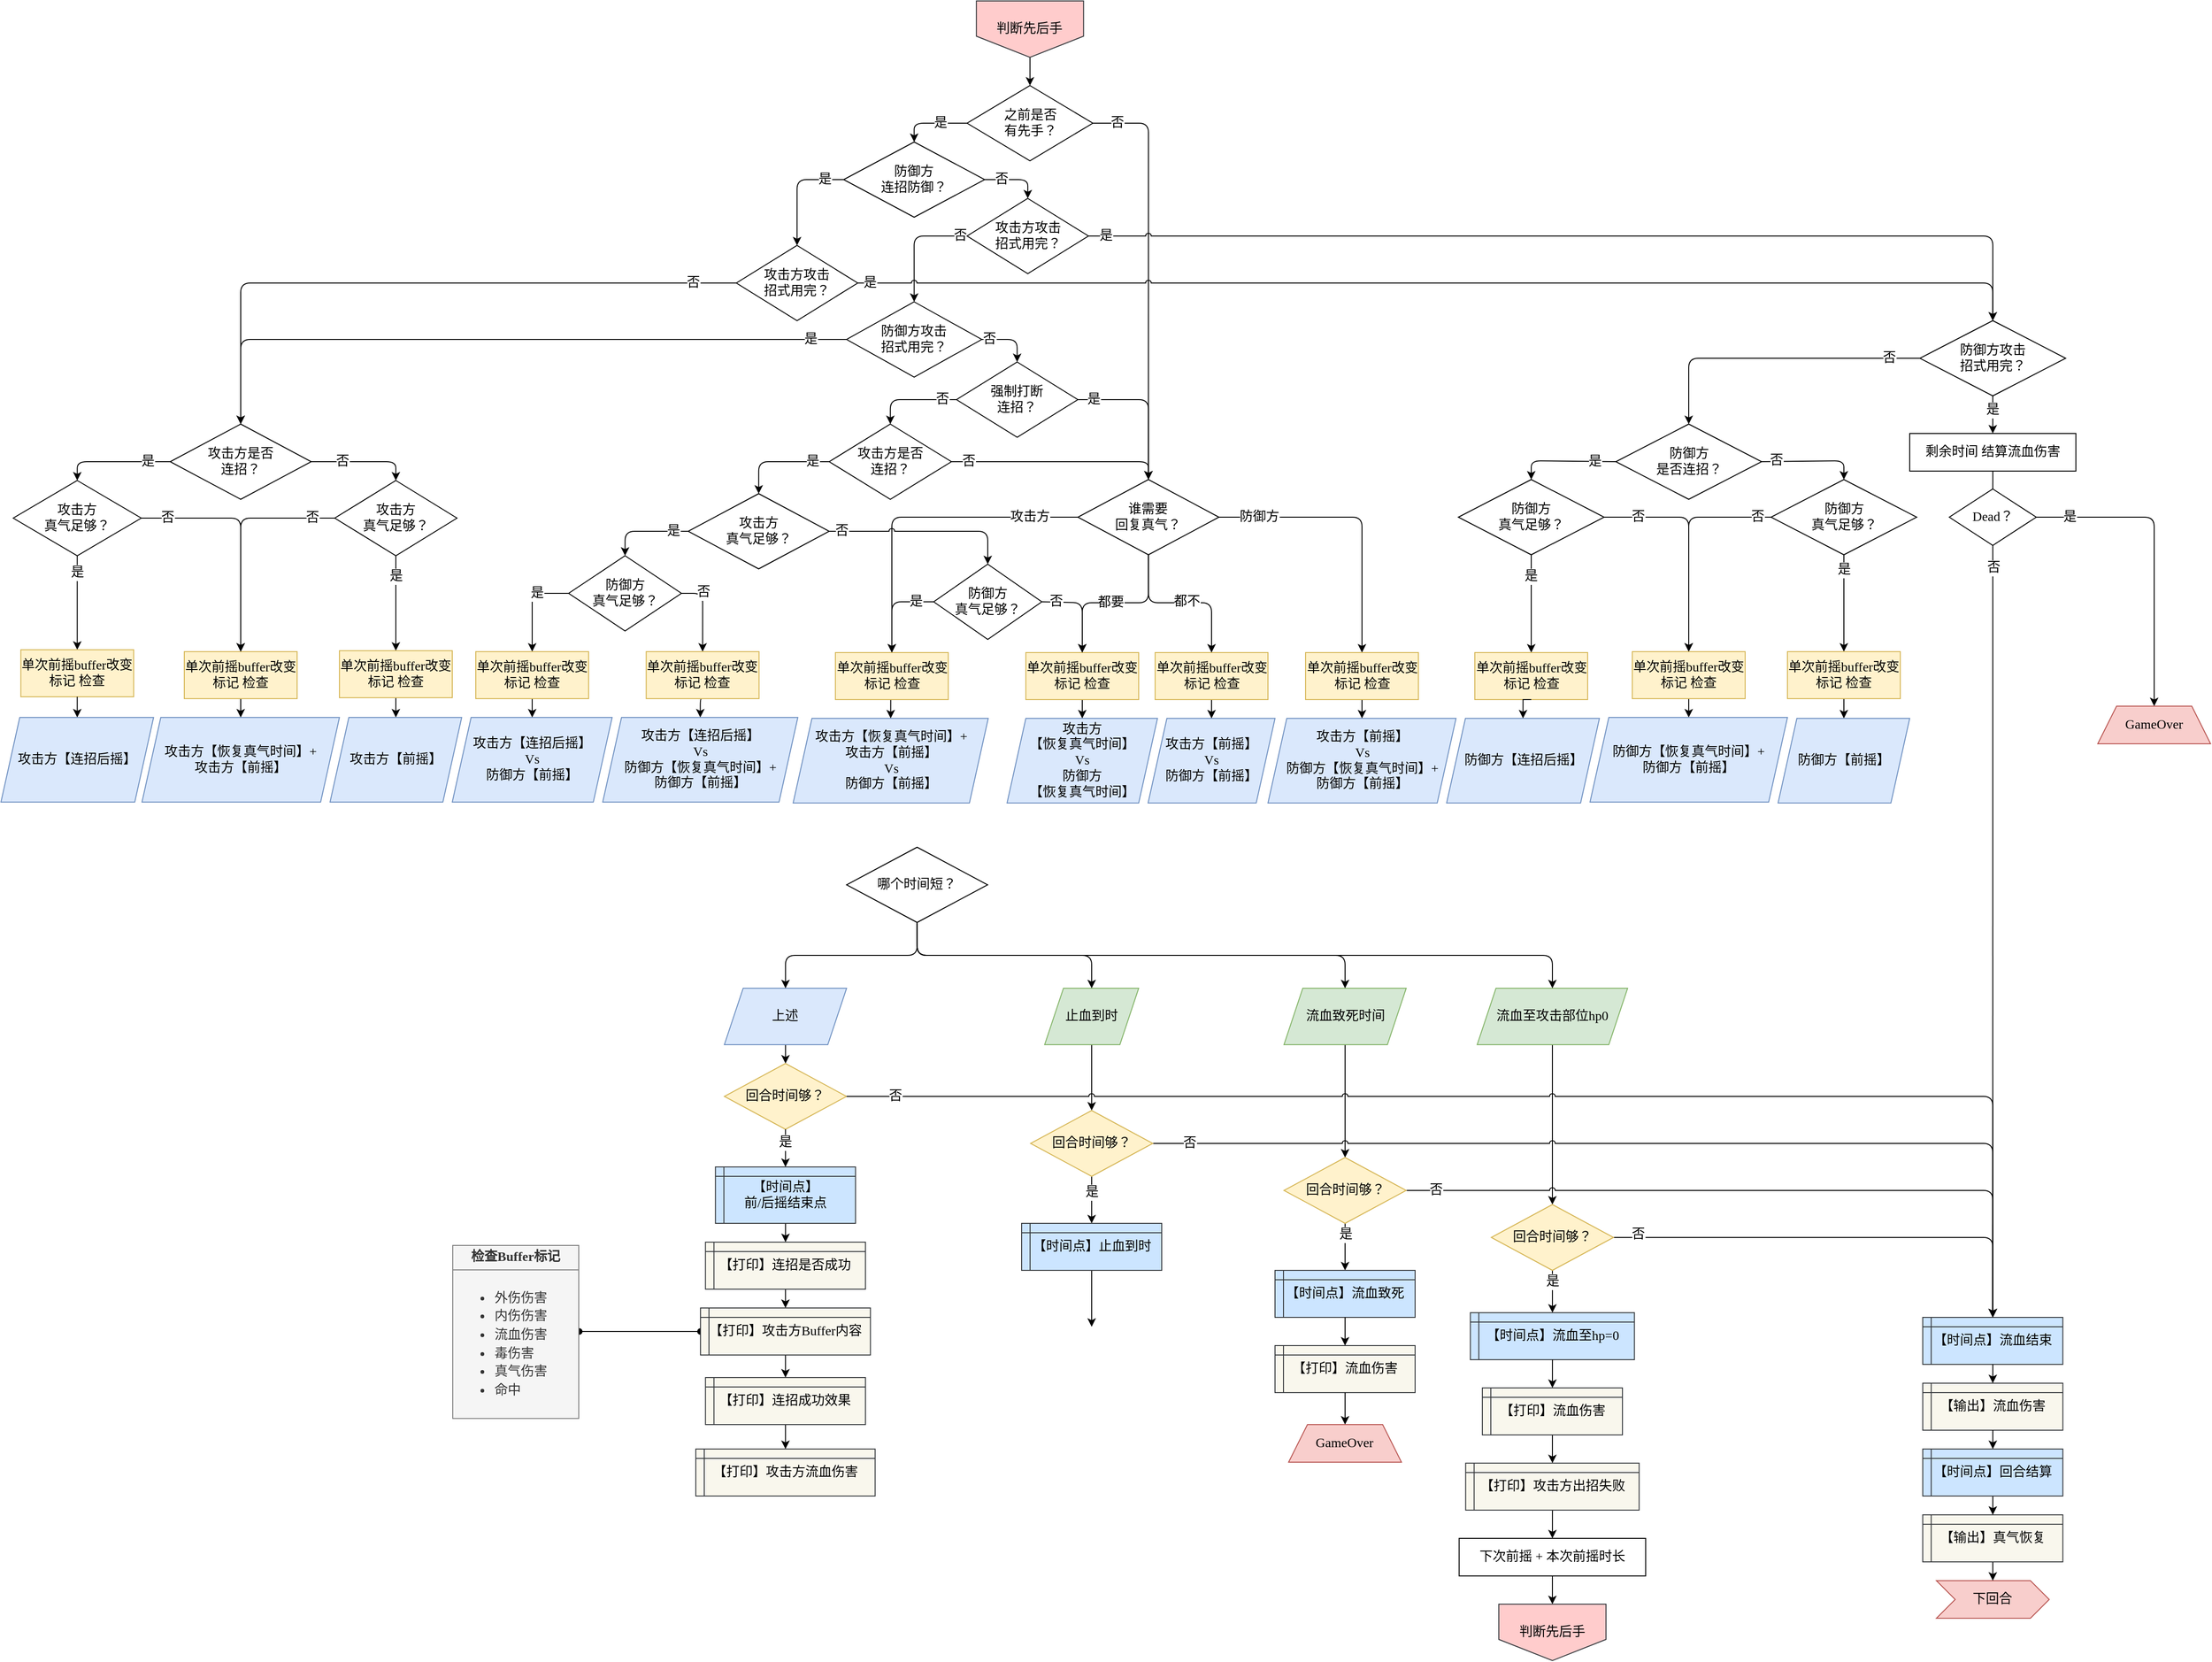 <mxfile version="13.6.2" type="device"><diagram id="C5RBs43oDa-KdzZeNtuy" name="Page-1"><mxGraphModel dx="3076" dy="822" grid="1" gridSize="10" guides="1" tooltips="1" connect="1" arrows="1" fold="1" page="1" pageScale="1" pageWidth="827" pageHeight="1169" math="0" shadow="0"><root><mxCell id="WIyWlLk6GJQsqaUBKTNV-0"/><mxCell id="WIyWlLk6GJQsqaUBKTNV-1" parent="WIyWlLk6GJQsqaUBKTNV-0"/><mxCell id="jifYxeAHANd4-tLQrlS1-0" value="是" style="edgeStyle=orthogonalEdgeStyle;orthogonalLoop=1;jettySize=auto;html=1;exitX=0;exitY=0.5;exitDx=0;exitDy=0;entryX=0.5;entryY=0;entryDx=0;entryDy=0;rounded=1;fontFamily=新宋体;fontSize=14;" parent="WIyWlLk6GJQsqaUBKTNV-1" source="cYlKV6OHm-jSGwV8W4NB-2" target="cYlKV6OHm-jSGwV8W4NB-6" edge="1"><mxGeometry x="-0.237" relative="1" as="geometry"><mxPoint as="offset"/></mxGeometry></mxCell><mxCell id="jifYxeAHANd4-tLQrlS1-1" style="edgeStyle=orthogonalEdgeStyle;rounded=1;orthogonalLoop=1;jettySize=auto;html=1;exitX=1;exitY=0.5;exitDx=0;exitDy=0;entryX=0.5;entryY=0;entryDx=0;entryDy=0;fontFamily=新宋体;fontSize=14;" parent="WIyWlLk6GJQsqaUBKTNV-1" source="cYlKV6OHm-jSGwV8W4NB-2" target="LdNwlLhBkrj1pnNxDh6E-12" edge="1"><mxGeometry relative="1" as="geometry"/></mxCell><mxCell id="jifYxeAHANd4-tLQrlS1-2" value="否" style="edgeLabel;html=1;align=center;verticalAlign=middle;resizable=0;points=[];fontFamily=新宋体;fontSize=14;" parent="jifYxeAHANd4-tLQrlS1-1" vertex="1" connectable="0"><mxGeometry x="-0.883" relative="1" as="geometry"><mxPoint as="offset"/></mxGeometry></mxCell><mxCell id="cYlKV6OHm-jSGwV8W4NB-2" value="&lt;div style=&quot;font-size: 14px;&quot;&gt;之前是否&lt;/div&gt;&lt;div style=&quot;font-size: 14px;&quot;&gt;有先手？&lt;/div&gt;" style="rhombus;whiteSpace=wrap;html=1;fontSize=14;fontFamily=新宋体;" parent="WIyWlLk6GJQsqaUBKTNV-1" vertex="1"><mxGeometry x="167.5" y="160" width="133.76" height="80" as="geometry"/></mxCell><mxCell id="_E9kkZjWjNlfP21gsKox-27" style="edgeStyle=orthogonalEdgeStyle;rounded=1;jumpStyle=arc;orthogonalLoop=1;jettySize=auto;html=1;exitX=0;exitY=0.5;exitDx=0;exitDy=0;entryX=0.5;entryY=0;entryDx=0;entryDy=0;fontFamily=新宋体;fontSize=14;" parent="WIyWlLk6GJQsqaUBKTNV-1" source="cYlKV6OHm-jSGwV8W4NB-6" target="cYlKV6OHm-jSGwV8W4NB-29" edge="1"><mxGeometry relative="1" as="geometry"/></mxCell><mxCell id="_E9kkZjWjNlfP21gsKox-28" value="是" style="edgeLabel;html=1;align=center;verticalAlign=middle;resizable=0;points=[];fontSize=14;fontFamily=新宋体;" parent="_E9kkZjWjNlfP21gsKox-27" vertex="1" connectable="0"><mxGeometry x="-0.593" y="-3" relative="1" as="geometry"><mxPoint x="4.16" y="2.99" as="offset"/></mxGeometry></mxCell><mxCell id="XRFVslRSiGcfbNGxNez4-17" style="edgeStyle=orthogonalEdgeStyle;rounded=1;jumpStyle=arc;orthogonalLoop=1;jettySize=auto;html=1;exitX=1;exitY=0.5;exitDx=0;exitDy=0;entryX=0.5;entryY=0;entryDx=0;entryDy=0;fontFamily=新宋体;fontSize=14;" parent="WIyWlLk6GJQsqaUBKTNV-1" source="cYlKV6OHm-jSGwV8W4NB-6" target="cYlKV6OHm-jSGwV8W4NB-16" edge="1"><mxGeometry relative="1" as="geometry"/></mxCell><mxCell id="XRFVslRSiGcfbNGxNez4-18" value="否" style="edgeLabel;html=1;align=center;verticalAlign=middle;resizable=0;points=[];fontSize=14;fontFamily=新宋体;" parent="XRFVslRSiGcfbNGxNez4-17" vertex="1" connectable="0"><mxGeometry x="-0.797" y="-4" relative="1" as="geometry"><mxPoint x="11.11" y="-3.99" as="offset"/></mxGeometry></mxCell><mxCell id="cYlKV6OHm-jSGwV8W4NB-6" value="&lt;div style=&quot;font-size: 14px;&quot;&gt;防御方&lt;/div&gt;&lt;div style=&quot;font-size: 14px;&quot;&gt;连招防御？&lt;/div&gt;" style="rhombus;whiteSpace=wrap;html=1;fontSize=14;fontFamily=新宋体;" parent="WIyWlLk6GJQsqaUBKTNV-1" vertex="1"><mxGeometry x="36.24" y="220" width="150" height="80" as="geometry"/></mxCell><mxCell id="cYlKV6OHm-jSGwV8W4NB-61" style="edgeStyle=orthogonalEdgeStyle;rounded=1;comic=0;orthogonalLoop=1;jettySize=auto;html=1;entryX=0.5;entryY=0;entryDx=0;entryDy=0;fontSize=14;jumpStyle=arc;fontFamily=新宋体;exitX=1;exitY=0.5;exitDx=0;exitDy=0;" parent="WIyWlLk6GJQsqaUBKTNV-1" source="cYlKV6OHm-jSGwV8W4NB-16" target="cYlKV6OHm-jSGwV8W4NB-58" edge="1"><mxGeometry relative="1" as="geometry"><mxPoint x="690" y="350" as="sourcePoint"/></mxGeometry></mxCell><mxCell id="cYlKV6OHm-jSGwV8W4NB-62" value="是" style="edgeLabel;html=1;align=center;verticalAlign=middle;resizable=0;points=[];fontSize=14;fontFamily=新宋体;" parent="cYlKV6OHm-jSGwV8W4NB-61" vertex="1" connectable="0"><mxGeometry x="-0.636" y="2" relative="1" as="geometry"><mxPoint x="-173.62" y="2.0" as="offset"/></mxGeometry></mxCell><mxCell id="XRFVslRSiGcfbNGxNez4-19" style="edgeStyle=orthogonalEdgeStyle;rounded=1;jumpStyle=arc;orthogonalLoop=1;jettySize=auto;html=1;exitX=0;exitY=0.5;exitDx=0;exitDy=0;entryX=0.5;entryY=0;entryDx=0;entryDy=0;fontFamily=新宋体;fontSize=14;" parent="WIyWlLk6GJQsqaUBKTNV-1" source="cYlKV6OHm-jSGwV8W4NB-16" target="cYlKV6OHm-jSGwV8W4NB-33" edge="1"><mxGeometry relative="1" as="geometry"><Array as="points"><mxPoint x="111" y="320"/></Array></mxGeometry></mxCell><mxCell id="XRFVslRSiGcfbNGxNez4-20" value="否" style="edgeLabel;html=1;align=center;verticalAlign=middle;resizable=0;points=[];fontSize=14;fontFamily=新宋体;" parent="XRFVslRSiGcfbNGxNez4-19" vertex="1" connectable="0"><mxGeometry x="-0.659" y="5" relative="1" as="geometry"><mxPoint x="13.83" y="-4.94" as="offset"/></mxGeometry></mxCell><mxCell id="cYlKV6OHm-jSGwV8W4NB-16" value="&lt;div style=&quot;font-size: 14px;&quot;&gt;攻击方攻击&lt;/div&gt;&lt;div style=&quot;font-size: 14px;&quot;&gt;招式用完？&lt;/div&gt;" style="rhombus;whiteSpace=wrap;html=1;fontSize=14;fontFamily=新宋体;" parent="WIyWlLk6GJQsqaUBKTNV-1" vertex="1"><mxGeometry x="167.5" y="280" width="129.12" height="80" as="geometry"/></mxCell><mxCell id="cYlKV6OHm-jSGwV8W4NB-59" value="" style="edgeStyle=orthogonalEdgeStyle;rounded=1;comic=0;orthogonalLoop=1;jettySize=auto;html=1;fontSize=14;fontFamily=新宋体;jumpStyle=arc;exitX=1;exitY=0.5;exitDx=0;exitDy=0;entryX=0.5;entryY=0;entryDx=0;entryDy=0;" parent="WIyWlLk6GJQsqaUBKTNV-1" source="cYlKV6OHm-jSGwV8W4NB-29" target="cYlKV6OHm-jSGwV8W4NB-58" edge="1"><mxGeometry relative="1" as="geometry"><Array as="points"><mxPoint x="1258" y="370"/></Array></mxGeometry></mxCell><mxCell id="cYlKV6OHm-jSGwV8W4NB-60" value="是" style="edgeLabel;html=1;align=center;verticalAlign=middle;resizable=0;points=[];fontSize=14;fontFamily=新宋体;" parent="cYlKV6OHm-jSGwV8W4NB-59" vertex="1" connectable="0"><mxGeometry x="-0.089" y="1" relative="1" as="geometry"><mxPoint x="-555.24" y="1" as="offset"/></mxGeometry></mxCell><mxCell id="cYlKV6OHm-jSGwV8W4NB-29" value="&lt;div style=&quot;font-size: 14px;&quot;&gt;攻击方攻击&lt;/div&gt;&lt;div style=&quot;font-size: 14px;&quot;&gt;招式用完？&lt;/div&gt;" style="rhombus;whiteSpace=wrap;html=1;fontSize=14;fontFamily=新宋体;" parent="WIyWlLk6GJQsqaUBKTNV-1" vertex="1"><mxGeometry x="-77.88" y="330" width="129.12" height="80" as="geometry"/></mxCell><mxCell id="cYlKV6OHm-jSGwV8W4NB-98" style="edgeStyle=orthogonalEdgeStyle;rounded=1;comic=0;jumpStyle=arc;jumpSize=9;orthogonalLoop=1;jettySize=auto;html=1;entryX=0.5;entryY=0;entryDx=0;entryDy=0;fontSize=14;fontFamily=新宋体;" parent="WIyWlLk6GJQsqaUBKTNV-1" source="cYlKV6OHm-jSGwV8W4NB-33" target="cYlKV6OHm-jSGwV8W4NB-97" edge="1"><mxGeometry relative="1" as="geometry"><Array as="points"><mxPoint x="-605" y="430"/></Array></mxGeometry></mxCell><mxCell id="cYlKV6OHm-jSGwV8W4NB-99" value="是" style="edgeLabel;html=1;align=center;verticalAlign=middle;resizable=0;points=[];fontSize=14;fontFamily=新宋体;" parent="cYlKV6OHm-jSGwV8W4NB-98" vertex="1" connectable="0"><mxGeometry x="-0.821" y="2" relative="1" as="geometry"><mxPoint x="27.3" y="-2.01" as="offset"/></mxGeometry></mxCell><mxCell id="XRFVslRSiGcfbNGxNez4-21" style="edgeStyle=orthogonalEdgeStyle;rounded=1;jumpStyle=arc;orthogonalLoop=1;jettySize=auto;html=1;exitX=1;exitY=0.5;exitDx=0;exitDy=0;fontFamily=新宋体;fontSize=14;" parent="WIyWlLk6GJQsqaUBKTNV-1" source="cYlKV6OHm-jSGwV8W4NB-33" target="cYlKV6OHm-jSGwV8W4NB-40" edge="1"><mxGeometry relative="1" as="geometry"/></mxCell><mxCell id="XRFVslRSiGcfbNGxNez4-22" value="否" style="edgeLabel;html=1;align=center;verticalAlign=middle;resizable=0;points=[];fontSize=14;fontFamily=新宋体;" parent="XRFVslRSiGcfbNGxNez4-21" vertex="1" connectable="0"><mxGeometry x="-0.45" y="-10" relative="1" as="geometry"><mxPoint x="-8.91" y="-9.95" as="offset"/></mxGeometry></mxCell><mxCell id="cYlKV6OHm-jSGwV8W4NB-33" value="&lt;div style=&quot;font-size: 14px;&quot;&gt;防御方攻击&lt;/div&gt;&lt;div style=&quot;font-size: 14px;&quot;&gt;招式用完？&lt;/div&gt;" style="rhombus;whiteSpace=wrap;html=1;fontSize=14;fontFamily=新宋体;" parent="WIyWlLk6GJQsqaUBKTNV-1" vertex="1"><mxGeometry x="39.36" y="390" width="143.76" height="80" as="geometry"/></mxCell><mxCell id="_E9kkZjWjNlfP21gsKox-38" style="edgeStyle=orthogonalEdgeStyle;rounded=1;jumpStyle=arc;orthogonalLoop=1;jettySize=auto;html=1;exitX=0;exitY=0.5;exitDx=0;exitDy=0;fontFamily=新宋体;fontSize=14;entryX=0.5;entryY=0;entryDx=0;entryDy=0;" parent="WIyWlLk6GJQsqaUBKTNV-1" source="cYlKV6OHm-jSGwV8W4NB-40" target="cYlKV6OHm-jSGwV8W4NB-43" edge="1"><mxGeometry relative="1" as="geometry"><Array as="points"><mxPoint x="86" y="494"/></Array><mxPoint x="85" y="439.99" as="targetPoint"/></mxGeometry></mxCell><mxCell id="_E9kkZjWjNlfP21gsKox-39" value="否" style="edgeLabel;html=1;align=center;verticalAlign=middle;resizable=0;points=[];fontSize=14;fontFamily=新宋体;" parent="_E9kkZjWjNlfP21gsKox-38" vertex="1" connectable="0"><mxGeometry x="-0.678" relative="1" as="geometry"><mxPoint as="offset"/></mxGeometry></mxCell><mxCell id="_E9kkZjWjNlfP21gsKox-42" style="edgeStyle=orthogonalEdgeStyle;rounded=1;jumpStyle=arc;orthogonalLoop=1;jettySize=auto;html=1;exitX=1;exitY=0.5;exitDx=0;exitDy=0;entryX=0.5;entryY=0;entryDx=0;entryDy=0;fontFamily=新宋体;fontSize=14;" parent="WIyWlLk6GJQsqaUBKTNV-1" source="cYlKV6OHm-jSGwV8W4NB-40" target="LdNwlLhBkrj1pnNxDh6E-12" edge="1"><mxGeometry relative="1" as="geometry"><mxPoint x="360.36" y="770" as="targetPoint"/></mxGeometry></mxCell><mxCell id="_E9kkZjWjNlfP21gsKox-43" value="是" style="edgeLabel;html=1;align=center;verticalAlign=middle;resizable=0;points=[];fontSize=14;fontFamily=新宋体;" parent="_E9kkZjWjNlfP21gsKox-42" vertex="1" connectable="0"><mxGeometry x="-0.791" relative="1" as="geometry"><mxPoint as="offset"/></mxGeometry></mxCell><mxCell id="cYlKV6OHm-jSGwV8W4NB-40" value="&lt;div style=&quot;font-size: 14px;&quot;&gt;强制打断&lt;/div&gt;&lt;div style=&quot;font-size: 14px;&quot;&gt;连招？&lt;/div&gt;" style="rhombus;whiteSpace=wrap;html=1;fontSize=14;fontFamily=新宋体;" parent="WIyWlLk6GJQsqaUBKTNV-1" vertex="1"><mxGeometry x="156.24" y="454" width="129.12" height="80" as="geometry"/></mxCell><mxCell id="_E9kkZjWjNlfP21gsKox-15" style="edgeStyle=orthogonalEdgeStyle;rounded=1;orthogonalLoop=1;jettySize=auto;html=1;exitX=0;exitY=0.5;exitDx=0;exitDy=0;fontFamily=新宋体;fontSize=14;entryX=0.5;entryY=0;entryDx=0;entryDy=0;" parent="WIyWlLk6GJQsqaUBKTNV-1" source="cYlKV6OHm-jSGwV8W4NB-43" target="_E9kkZjWjNlfP21gsKox-31" edge="1"><mxGeometry relative="1" as="geometry"><mxPoint x="-605" y="770" as="targetPoint"/><Array as="points"><mxPoint x="-54" y="560"/></Array><mxPoint x="-485" y="620" as="sourcePoint"/></mxGeometry></mxCell><mxCell id="_E9kkZjWjNlfP21gsKox-30" value="是" style="edgeLabel;html=1;align=center;verticalAlign=middle;resizable=0;points=[];fontSize=14;fontFamily=新宋体;" parent="_E9kkZjWjNlfP21gsKox-15" vertex="1" connectable="0"><mxGeometry x="-0.698" y="-1" relative="1" as="geometry"><mxPoint x="-1.32" y="1" as="offset"/></mxGeometry></mxCell><mxCell id="_E9kkZjWjNlfP21gsKox-40" style="edgeStyle=orthogonalEdgeStyle;rounded=1;jumpStyle=arc;orthogonalLoop=1;jettySize=auto;html=1;exitX=1;exitY=0.5;exitDx=0;exitDy=0;entryX=0.5;entryY=0;entryDx=0;entryDy=0;fontFamily=新宋体;fontSize=14;" parent="WIyWlLk6GJQsqaUBKTNV-1" source="cYlKV6OHm-jSGwV8W4NB-43" target="LdNwlLhBkrj1pnNxDh6E-12" edge="1"><mxGeometry relative="1" as="geometry"><mxPoint x="360.36" y="770" as="targetPoint"/><Array as="points"><mxPoint x="360" y="560"/></Array></mxGeometry></mxCell><mxCell id="_E9kkZjWjNlfP21gsKox-41" value="否" style="edgeLabel;html=1;align=center;verticalAlign=middle;resizable=0;points=[];fontSize=14;fontFamily=新宋体;" parent="_E9kkZjWjNlfP21gsKox-40" vertex="1" connectable="0"><mxGeometry x="-0.782" y="-5" relative="1" as="geometry"><mxPoint x="-6.76" y="-5" as="offset"/></mxGeometry></mxCell><mxCell id="cYlKV6OHm-jSGwV8W4NB-43" value="&lt;div style=&quot;font-size: 14px;&quot;&gt;攻击方是否&lt;/div&gt;&lt;div style=&quot;font-size: 14px;&quot;&gt;连招？&lt;/div&gt;" style="rhombus;whiteSpace=wrap;html=1;fontSize=14;fontFamily=新宋体;" parent="WIyWlLk6GJQsqaUBKTNV-1" vertex="1"><mxGeometry x="20.88" y="520" width="130" height="80" as="geometry"/></mxCell><mxCell id="cYlKV6OHm-jSGwV8W4NB-93" style="edgeStyle=orthogonalEdgeStyle;rounded=1;comic=0;jumpStyle=arc;jumpSize=9;orthogonalLoop=1;jettySize=auto;html=1;exitX=0;exitY=0.5;exitDx=0;exitDy=0;fontSize=14;fontFamily=新宋体;entryX=0.5;entryY=0;entryDx=0;entryDy=0;" parent="WIyWlLk6GJQsqaUBKTNV-1" source="LdNwlLhBkrj1pnNxDh6E-12" target="LdNwlLhBkrj1pnNxDh6E-2" edge="1"><mxGeometry relative="1" as="geometry"><mxPoint x="340" y="800" as="sourcePoint"/><Array as="points"><mxPoint x="88" y="619"/></Array></mxGeometry></mxCell><mxCell id="cYlKV6OHm-jSGwV8W4NB-94" value="攻击方" style="edgeLabel;html=1;align=center;verticalAlign=middle;resizable=0;points=[];fontSize=14;fontFamily=新宋体;" parent="cYlKV6OHm-jSGwV8W4NB-93" vertex="1" connectable="0"><mxGeometry x="-0.872" y="3" relative="1" as="geometry"><mxPoint x="-29.48" y="-3.01" as="offset"/></mxGeometry></mxCell><mxCell id="cYlKV6OHm-jSGwV8W4NB-84" style="edgeStyle=orthogonalEdgeStyle;rounded=1;comic=0;jumpStyle=arc;jumpSize=9;orthogonalLoop=1;jettySize=auto;html=1;exitX=1;exitY=0.5;exitDx=0;exitDy=0;fontSize=14;entryX=0.5;entryY=0;entryDx=0;entryDy=0;fontFamily=新宋体;" parent="WIyWlLk6GJQsqaUBKTNV-1" source="LdNwlLhBkrj1pnNxDh6E-12" target="cYlKV6OHm-jSGwV8W4NB-85" edge="1"><mxGeometry relative="1" as="geometry"><mxPoint x="560" y="960" as="targetPoint"/><mxPoint x="460" y="800" as="sourcePoint"/><Array as="points"><mxPoint x="588" y="619"/></Array></mxGeometry></mxCell><mxCell id="cYlKV6OHm-jSGwV8W4NB-86" value="防御方" style="edgeLabel;html=1;align=center;verticalAlign=middle;resizable=0;points=[];fontSize=14;fontFamily=新宋体;" parent="cYlKV6OHm-jSGwV8W4NB-84" vertex="1" connectable="0"><mxGeometry x="-0.363" relative="1" as="geometry"><mxPoint x="-51.83" y="-3.469e-18" as="offset"/></mxGeometry></mxCell><mxCell id="cYlKV6OHm-jSGwV8W4NB-66" value="" style="edgeStyle=orthogonalEdgeStyle;rounded=1;comic=0;jumpStyle=arc;jumpSize=9;orthogonalLoop=1;jettySize=auto;html=1;fontSize=14;fontFamily=新宋体;" parent="WIyWlLk6GJQsqaUBKTNV-1" source="cYlKV6OHm-jSGwV8W4NB-58" target="cYlKV6OHm-jSGwV8W4NB-65" edge="1"><mxGeometry relative="1" as="geometry"/></mxCell><mxCell id="cYlKV6OHm-jSGwV8W4NB-67" value="是" style="edgeLabel;html=1;align=center;verticalAlign=middle;resizable=0;points=[];fontSize=14;fontFamily=新宋体;" parent="cYlKV6OHm-jSGwV8W4NB-66" vertex="1" connectable="0"><mxGeometry x="-0.282" y="-1" relative="1" as="geometry"><mxPoint as="offset"/></mxGeometry></mxCell><mxCell id="cYlKV6OHm-jSGwV8W4NB-71" style="edgeStyle=orthogonalEdgeStyle;rounded=1;comic=0;jumpStyle=arc;jumpSize=9;orthogonalLoop=1;jettySize=auto;html=1;exitX=1;exitY=0.5;exitDx=0;exitDy=0;entryX=0.5;entryY=0;entryDx=0;entryDy=0;fontSize=14;fontFamily=新宋体;" parent="WIyWlLk6GJQsqaUBKTNV-1" source="_E9kkZjWjNlfP21gsKox-46" target="cYlKV6OHm-jSGwV8W4NB-70" edge="1"><mxGeometry relative="1" as="geometry"><mxPoint x="1109.5" y="441" as="sourcePoint"/></mxGeometry></mxCell><mxCell id="cYlKV6OHm-jSGwV8W4NB-72" value="否" style="edgeLabel;html=1;align=center;verticalAlign=middle;resizable=0;points=[];fontSize=14;fontFamily=新宋体;" parent="cYlKV6OHm-jSGwV8W4NB-71" vertex="1" connectable="0"><mxGeometry x="-0.61" y="-1" relative="1" as="geometry"><mxPoint x="-5" y="-1" as="offset"/></mxGeometry></mxCell><mxCell id="cYlKV6OHm-jSGwV8W4NB-58" value="&lt;div style=&quot;font-size: 14px;&quot;&gt;防御方攻击&lt;/div&gt;&lt;div style=&quot;font-size: 14px;&quot;&gt;招式用完？&lt;/div&gt;" style="rhombus;whiteSpace=wrap;html=1;fontSize=14;fontFamily=新宋体;" parent="WIyWlLk6GJQsqaUBKTNV-1" vertex="1"><mxGeometry x="1180.86" y="410" width="155" height="80" as="geometry"/></mxCell><mxCell id="cYlKV6OHm-jSGwV8W4NB-69" value="" style="edgeStyle=orthogonalEdgeStyle;rounded=1;comic=0;jumpStyle=arc;jumpSize=9;orthogonalLoop=1;jettySize=auto;html=1;fontSize=14;fontFamily=新宋体;" parent="WIyWlLk6GJQsqaUBKTNV-1" source="cYlKV6OHm-jSGwV8W4NB-65" target="cYlKV6OHm-jSGwV8W4NB-68" edge="1"><mxGeometry relative="1" as="geometry"/></mxCell><mxCell id="cYlKV6OHm-jSGwV8W4NB-65" value="剩余时间 结算流血伤害" style="whiteSpace=wrap;html=1;fontSize=14;fontFamily=新宋体;" parent="WIyWlLk6GJQsqaUBKTNV-1" vertex="1"><mxGeometry x="1170" y="530" width="176.75" height="40" as="geometry"/></mxCell><mxCell id="cYlKV6OHm-jSGwV8W4NB-120" style="edgeStyle=orthogonalEdgeStyle;rounded=1;comic=0;jumpStyle=arc;jumpSize=9;orthogonalLoop=1;jettySize=auto;html=1;exitX=1;exitY=0.5;exitDx=0;exitDy=0;fontSize=14;fontFamily=新宋体;entryX=0.5;entryY=0;entryDx=0;entryDy=0;" parent="WIyWlLk6GJQsqaUBKTNV-1" source="cYlKV6OHm-jSGwV8W4NB-68" target="hWYBQZ-eZewgzu1jRkAq-3" edge="1"><mxGeometry relative="1" as="geometry"><mxPoint x="1167.12" y="654" as="targetPoint"/></mxGeometry></mxCell><mxCell id="cYlKV6OHm-jSGwV8W4NB-121" value="是" style="edgeLabel;html=1;align=center;verticalAlign=middle;resizable=0;points=[];fontSize=14;fontFamily=新宋体;" parent="cYlKV6OHm-jSGwV8W4NB-120" vertex="1" connectable="0"><mxGeometry x="-0.882" relative="1" as="geometry"><mxPoint x="15.5" as="offset"/></mxGeometry></mxCell><mxCell id="cYlKV6OHm-jSGwV8W4NB-68" value="Dead？" style="rhombus;whiteSpace=wrap;html=1;fontSize=14;fontFamily=新宋体;" parent="WIyWlLk6GJQsqaUBKTNV-1" vertex="1"><mxGeometry x="1212.12" y="589" width="92.5" height="60" as="geometry"/></mxCell><mxCell id="cYlKV6OHm-jSGwV8W4NB-74" value="否" style="edgeStyle=orthogonalEdgeStyle;rounded=1;comic=0;jumpStyle=arc;jumpSize=9;orthogonalLoop=1;jettySize=auto;html=1;fontSize=14;exitX=0;exitY=0.5;exitDx=0;exitDy=0;fontFamily=新宋体;entryX=0.5;entryY=0;entryDx=0;entryDy=0;" parent="WIyWlLk6GJQsqaUBKTNV-1" source="cYlKV6OHm-jSGwV8W4NB-70" target="_E9kkZjWjNlfP21gsKox-55" edge="1"><mxGeometry x="-0.873" relative="1" as="geometry"><mxPoint x="1030" y="951" as="targetPoint"/><mxPoint as="offset"/></mxGeometry></mxCell><mxCell id="cYlKV6OHm-jSGwV8W4NB-79" value="是" style="edgeStyle=orthogonalEdgeStyle;rounded=1;comic=0;jumpStyle=arc;jumpSize=9;orthogonalLoop=1;jettySize=auto;html=1;fontSize=14;fontFamily=新宋体;exitX=0.5;exitY=1;exitDx=0;exitDy=0;" parent="WIyWlLk6GJQsqaUBKTNV-1" source="cYlKV6OHm-jSGwV8W4NB-70" target="cYlKV6OHm-jSGwV8W4NB-78" edge="1"><mxGeometry x="-0.692" relative="1" as="geometry"><Array as="points"/><mxPoint as="offset"/></mxGeometry></mxCell><mxCell id="cYlKV6OHm-jSGwV8W4NB-70" value="&lt;div style=&quot;font-size: 14px;&quot;&gt;防御方&lt;/div&gt;&lt;div style=&quot;font-size: 14px;&quot;&gt;真气足够？&lt;/div&gt;" style="rhombus;whiteSpace=wrap;html=1;fontSize=14;fontFamily=新宋体;" parent="WIyWlLk6GJQsqaUBKTNV-1" vertex="1"><mxGeometry x="1022.5" y="579" width="155" height="80" as="geometry"/></mxCell><mxCell id="cYlKV6OHm-jSGwV8W4NB-81" value="" style="edgeStyle=orthogonalEdgeStyle;rounded=1;comic=0;jumpStyle=arc;jumpSize=9;orthogonalLoop=1;jettySize=auto;html=1;fontSize=14;fontFamily=新宋体;entryX=0.5;entryY=0;entryDx=0;entryDy=0;" parent="WIyWlLk6GJQsqaUBKTNV-1" source="cYlKV6OHm-jSGwV8W4NB-78" target="LdNwlLhBkrj1pnNxDh6E-15" edge="1"><mxGeometry relative="1" as="geometry"><mxPoint x="1100" y="783" as="targetPoint"/></mxGeometry></mxCell><mxCell id="cYlKV6OHm-jSGwV8W4NB-78" value="单次前摇buffer改变标记 检查" style="whiteSpace=wrap;html=1;fontSize=14;fillColor=#fff2cc;strokeColor=#d6b656;fontFamily=新宋体;" parent="WIyWlLk6GJQsqaUBKTNV-1" vertex="1"><mxGeometry x="1040" y="762" width="120" height="50" as="geometry"/></mxCell><mxCell id="cYlKV6OHm-jSGwV8W4NB-115" value="" style="edgeStyle=orthogonalEdgeStyle;rounded=1;comic=0;jumpStyle=arc;jumpSize=9;orthogonalLoop=1;jettySize=auto;html=1;fontSize=14;fontFamily=新宋体;" parent="WIyWlLk6GJQsqaUBKTNV-1" source="cYlKV6OHm-jSGwV8W4NB-82" target="cYlKV6OHm-jSGwV8W4NB-114" edge="1"><mxGeometry relative="1" as="geometry"/></mxCell><mxCell id="cYlKV6OHm-jSGwV8W4NB-82" value="单次前摇buffer改变标记 检查" style="whiteSpace=wrap;html=1;fontSize=14;fillColor=#fff2cc;strokeColor=#d6b656;fontFamily=新宋体;" parent="WIyWlLk6GJQsqaUBKTNV-1" vertex="1"><mxGeometry x="367.5" y="763" width="120" height="50" as="geometry"/></mxCell><mxCell id="cYlKV6OHm-jSGwV8W4NB-88" value="" style="edgeStyle=orthogonalEdgeStyle;rounded=1;comic=0;jumpStyle=arc;jumpSize=9;orthogonalLoop=1;jettySize=auto;html=1;fontSize=14;fontFamily=新宋体;" parent="WIyWlLk6GJQsqaUBKTNV-1" source="cYlKV6OHm-jSGwV8W4NB-85" target="cYlKV6OHm-jSGwV8W4NB-90" edge="1"><mxGeometry relative="1" as="geometry"><mxPoint x="632.5" y="912" as="targetPoint"/></mxGeometry></mxCell><mxCell id="cYlKV6OHm-jSGwV8W4NB-85" value="单次前摇buffer改变标记 检查" style="whiteSpace=wrap;html=1;fontSize=14;fillColor=#fff2cc;strokeColor=#d6b656;fontFamily=新宋体;" parent="WIyWlLk6GJQsqaUBKTNV-1" vertex="1"><mxGeometry x="527.5" y="763" width="120" height="50" as="geometry"/></mxCell><mxCell id="cYlKV6OHm-jSGwV8W4NB-90" value="&lt;div style=&quot;font-size: 14px;&quot;&gt;&lt;span style=&quot;font-size: 14px;&quot;&gt;攻击方【前摇】&lt;/span&gt;&lt;br style=&quot;font-size: 14px;&quot;&gt;&lt;/div&gt;&lt;div style=&quot;font-size: 14px;&quot;&gt;&lt;span style=&quot;font-size: 14px;&quot;&gt;Vs&lt;/span&gt;&lt;/div&gt;&lt;div style=&quot;font-size: 14px;&quot;&gt;防御方【恢复真气时间】+&lt;/div&gt;&lt;div style=&quot;font-size: 14px;&quot;&gt;&lt;span style=&quot;font-size: 14px;&quot;&gt;防御方【前摇】&lt;/span&gt;&lt;/div&gt;" style="shape=parallelogram;perimeter=parallelogramPerimeter;whiteSpace=wrap;html=1;fixedSize=1;fontSize=14;fillColor=#dae8fc;strokeColor=#6c8ebf;fontFamily=新宋体;" parent="WIyWlLk6GJQsqaUBKTNV-1" vertex="1"><mxGeometry x="487.5" y="833" width="200" height="90" as="geometry"/></mxCell><mxCell id="cYlKV6OHm-jSGwV8W4NB-96" value="" style="edgeStyle=orthogonalEdgeStyle;rounded=1;comic=0;jumpStyle=arc;jumpSize=9;orthogonalLoop=1;jettySize=auto;html=1;fontSize=14;fontFamily=新宋体;" parent="WIyWlLk6GJQsqaUBKTNV-1" source="cYlKV6OHm-jSGwV8W4NB-92" target="cYlKV6OHm-jSGwV8W4NB-95" edge="1"><mxGeometry relative="1" as="geometry"/></mxCell><mxCell id="cYlKV6OHm-jSGwV8W4NB-92" value="单次前摇buffer改变标记 检查" style="whiteSpace=wrap;html=1;fontSize=14;fillColor=#fff2cc;strokeColor=#d6b656;fontFamily=新宋体;" parent="WIyWlLk6GJQsqaUBKTNV-1" vertex="1"><mxGeometry x="-665" y="762" width="120" height="50" as="geometry"/></mxCell><mxCell id="cYlKV6OHm-jSGwV8W4NB-95" value="&lt;div style=&quot;font-size: 14px;&quot;&gt;攻击方【恢复真气时间】+&lt;/div&gt;&lt;div style=&quot;font-size: 14px;&quot;&gt;攻击方【前摇】&lt;/div&gt;" style="shape=parallelogram;perimeter=parallelogramPerimeter;whiteSpace=wrap;html=1;fixedSize=1;fontSize=14;fillColor=#dae8fc;strokeColor=#6c8ebf;fontFamily=新宋体;" parent="WIyWlLk6GJQsqaUBKTNV-1" vertex="1"><mxGeometry x="-710" y="832" width="210" height="90" as="geometry"/></mxCell><mxCell id="cYlKV6OHm-jSGwV8W4NB-101" value="否" style="edgeStyle=orthogonalEdgeStyle;rounded=1;comic=0;jumpStyle=arc;jumpSize=9;orthogonalLoop=1;jettySize=auto;html=1;fontSize=14;fontFamily=新宋体;entryX=0.5;entryY=0;entryDx=0;entryDy=0;" parent="WIyWlLk6GJQsqaUBKTNV-1" source="cYlKV6OHm-jSGwV8W4NB-97" target="cYlKV6OHm-jSGwV8W4NB-100" edge="1"><mxGeometry x="-0.407" relative="1" as="geometry"><mxPoint as="offset"/></mxGeometry></mxCell><mxCell id="cYlKV6OHm-jSGwV8W4NB-106" style="edgeStyle=orthogonalEdgeStyle;rounded=1;comic=0;jumpStyle=arc;jumpSize=9;orthogonalLoop=1;jettySize=auto;html=1;entryX=0.5;entryY=0;entryDx=0;entryDy=0;fontSize=14;fontFamily=新宋体;" parent="WIyWlLk6GJQsqaUBKTNV-1" source="cYlKV6OHm-jSGwV8W4NB-97" target="cYlKV6OHm-jSGwV8W4NB-105" edge="1"><mxGeometry relative="1" as="geometry"/></mxCell><mxCell id="cYlKV6OHm-jSGwV8W4NB-107" value="是" style="edgeLabel;html=1;align=center;verticalAlign=middle;resizable=0;points=[];fontSize=14;fontFamily=新宋体;" parent="cYlKV6OHm-jSGwV8W4NB-106" vertex="1" connectable="0"><mxGeometry x="-0.737" y="-1" relative="1" as="geometry"><mxPoint x="-9.0" y="1" as="offset"/></mxGeometry></mxCell><mxCell id="cYlKV6OHm-jSGwV8W4NB-97" value="&lt;div style=&quot;font-size: 14px;&quot;&gt;攻击方是否&lt;/div&gt;&lt;div style=&quot;font-size: 14px;&quot;&gt;连招？&lt;/div&gt;" style="rhombus;whiteSpace=wrap;html=1;fontSize=14;fontFamily=新宋体;" parent="WIyWlLk6GJQsqaUBKTNV-1" vertex="1"><mxGeometry x="-680" y="520" width="150" height="80" as="geometry"/></mxCell><mxCell id="cYlKV6OHm-jSGwV8W4NB-103" value="否" style="edgeStyle=orthogonalEdgeStyle;rounded=1;comic=0;jumpStyle=arc;jumpSize=9;orthogonalLoop=1;jettySize=auto;html=1;fontSize=14;exitX=0;exitY=0.5;exitDx=0;exitDy=0;fontFamily=新宋体;entryX=0.5;entryY=0;entryDx=0;entryDy=0;" parent="WIyWlLk6GJQsqaUBKTNV-1" source="cYlKV6OHm-jSGwV8W4NB-100" target="cYlKV6OHm-jSGwV8W4NB-92" edge="1"><mxGeometry x="-0.797" relative="1" as="geometry"><Array as="points"><mxPoint x="-605" y="620"/></Array><mxPoint as="offset"/><mxPoint x="-635.76" y="669" as="targetPoint"/></mxGeometry></mxCell><mxCell id="HuPHnih0Y0J6U82Ja2B--0" value="是" style="edgeStyle=orthogonalEdgeStyle;rounded=0;orthogonalLoop=1;jettySize=auto;html=1;exitX=0.5;exitY=1;exitDx=0;exitDy=0;entryX=0.5;entryY=0;entryDx=0;entryDy=0;fontFamily=新宋体;fontSize=14;" parent="WIyWlLk6GJQsqaUBKTNV-1" source="cYlKV6OHm-jSGwV8W4NB-100" target="_E9kkZjWjNlfP21gsKox-9" edge="1"><mxGeometry x="-0.577" relative="1" as="geometry"><mxPoint as="offset"/></mxGeometry></mxCell><mxCell id="cYlKV6OHm-jSGwV8W4NB-100" value="&lt;div style=&quot;font-size: 14px;&quot;&gt;攻击方&lt;/div&gt;&lt;div style=&quot;font-size: 14px;&quot;&gt;真气足够？&lt;/div&gt;" style="rhombus;whiteSpace=wrap;html=1;fontSize=14;fontFamily=新宋体;" parent="WIyWlLk6GJQsqaUBKTNV-1" vertex="1"><mxGeometry x="-505" y="580" width="130" height="80" as="geometry"/></mxCell><mxCell id="cYlKV6OHm-jSGwV8W4NB-112" style="edgeStyle=orthogonalEdgeStyle;rounded=1;comic=0;jumpStyle=arc;jumpSize=9;orthogonalLoop=1;jettySize=auto;html=1;fontSize=14;exitX=1;exitY=0.5;exitDx=0;exitDy=0;fontFamily=新宋体;entryX=0.5;entryY=0;entryDx=0;entryDy=0;" parent="WIyWlLk6GJQsqaUBKTNV-1" source="cYlKV6OHm-jSGwV8W4NB-105" target="cYlKV6OHm-jSGwV8W4NB-92" edge="1"><mxGeometry relative="1" as="geometry"><Array as="points"><mxPoint x="-605" y="620"/></Array><mxPoint x="-483.59" y="819" as="targetPoint"/></mxGeometry></mxCell><mxCell id="cYlKV6OHm-jSGwV8W4NB-113" value="否" style="edgeLabel;html=1;align=center;verticalAlign=middle;resizable=0;points=[];fontSize=14;fontFamily=新宋体;" parent="cYlKV6OHm-jSGwV8W4NB-112" vertex="1" connectable="0"><mxGeometry x="-0.894" y="-15" relative="1" as="geometry"><mxPoint x="14.33" y="-15" as="offset"/></mxGeometry></mxCell><mxCell id="_E9kkZjWjNlfP21gsKox-6" style="edgeStyle=orthogonalEdgeStyle;rounded=1;orthogonalLoop=1;jettySize=auto;html=1;exitX=0.5;exitY=1;exitDx=0;exitDy=0;entryX=0.5;entryY=0;entryDx=0;entryDy=0;fontFamily=新宋体;fontSize=14;" parent="WIyWlLk6GJQsqaUBKTNV-1" source="cYlKV6OHm-jSGwV8W4NB-105" target="cYlKV6OHm-jSGwV8W4NB-108" edge="1"><mxGeometry relative="1" as="geometry"/></mxCell><mxCell id="_E9kkZjWjNlfP21gsKox-7" value="是" style="edgeLabel;html=1;align=center;verticalAlign=middle;resizable=0;points=[];fontSize=14;fontFamily=新宋体;" parent="_E9kkZjWjNlfP21gsKox-6" vertex="1" connectable="0"><mxGeometry x="-0.733" y="5" relative="1" as="geometry"><mxPoint x="-5" y="4" as="offset"/></mxGeometry></mxCell><mxCell id="cYlKV6OHm-jSGwV8W4NB-105" value="&lt;div style=&quot;font-size: 14px;&quot;&gt;攻击方&lt;/div&gt;&lt;div style=&quot;font-size: 14px;&quot;&gt;真气足够？&lt;/div&gt;" style="rhombus;whiteSpace=wrap;html=1;fontSize=14;fontFamily=新宋体;" parent="WIyWlLk6GJQsqaUBKTNV-1" vertex="1"><mxGeometry x="-846.92" y="580" width="136.16" height="80" as="geometry"/></mxCell><mxCell id="cYlKV6OHm-jSGwV8W4NB-108" value="单次前摇buffer改变标记 检查" style="whiteSpace=wrap;html=1;fontSize=14;fillColor=#fff2cc;strokeColor=#d6b656;fontFamily=新宋体;" parent="WIyWlLk6GJQsqaUBKTNV-1" vertex="1"><mxGeometry x="-838.84" y="760" width="120" height="50" as="geometry"/></mxCell><mxCell id="LdNwlLhBkrj1pnNxDh6E-1" style="edgeStyle=orthogonalEdgeStyle;rounded=0;orthogonalLoop=1;jettySize=auto;html=1;entryX=0.5;entryY=0;entryDx=0;entryDy=0;fontFamily=新宋体;fontSize=14;exitX=0.5;exitY=1;exitDx=0;exitDy=0;" parent="WIyWlLk6GJQsqaUBKTNV-1" source="cYlKV6OHm-jSGwV8W4NB-108" target="LdNwlLhBkrj1pnNxDh6E-0" edge="1"><mxGeometry relative="1" as="geometry"><mxPoint x="-750.33" y="532" as="sourcePoint"/></mxGeometry></mxCell><mxCell id="cYlKV6OHm-jSGwV8W4NB-114" value="&lt;div style=&quot;font-size: 14px;&quot;&gt;&lt;span style=&quot;font-size: 14px;&quot;&gt;攻击方【前摇】&lt;/span&gt;&lt;br style=&quot;font-size: 14px;&quot;&gt;&lt;/div&gt;&lt;div style=&quot;font-size: 14px;&quot;&gt;Vs&lt;/div&gt;&lt;div style=&quot;font-size: 14px;&quot;&gt;防御方【前摇】&lt;/div&gt;" style="shape=parallelogram;perimeter=parallelogramPerimeter;whiteSpace=wrap;html=1;fixedSize=1;fontSize=14;fillColor=#dae8fc;strokeColor=#6c8ebf;fontFamily=新宋体;" parent="WIyWlLk6GJQsqaUBKTNV-1" vertex="1"><mxGeometry x="360" y="833" width="135" height="90" as="geometry"/></mxCell><mxCell id="LdNwlLhBkrj1pnNxDh6E-0" value="&lt;div style=&quot;font-size: 14px;&quot;&gt;攻击方【连招后&lt;span style=&quot;font-size: 14px;&quot;&gt;摇】&lt;br style=&quot;font-size: 14px;&quot;&gt;&lt;/span&gt;&lt;/div&gt;" style="shape=parallelogram;perimeter=parallelogramPerimeter;whiteSpace=wrap;html=1;fixedSize=1;fontSize=14;fillColor=#dae8fc;strokeColor=#6c8ebf;fontFamily=新宋体;" parent="WIyWlLk6GJQsqaUBKTNV-1" vertex="1"><mxGeometry x="-860" y="832" width="162.33" height="90" as="geometry"/></mxCell><mxCell id="LdNwlLhBkrj1pnNxDh6E-5" style="edgeStyle=orthogonalEdgeStyle;rounded=0;orthogonalLoop=1;jettySize=auto;html=1;exitX=0.5;exitY=1;exitDx=0;exitDy=0;entryX=0.5;entryY=0;entryDx=0;entryDy=0;fontFamily=新宋体;fontSize=14;" parent="WIyWlLk6GJQsqaUBKTNV-1" source="LdNwlLhBkrj1pnNxDh6E-2" target="LdNwlLhBkrj1pnNxDh6E-3" edge="1"><mxGeometry relative="1" as="geometry"/></mxCell><mxCell id="LdNwlLhBkrj1pnNxDh6E-2" value="单次前摇buffer改变标记 检查" style="whiteSpace=wrap;html=1;fontSize=14;fillColor=#fff2cc;strokeColor=#d6b656;fontFamily=新宋体;" parent="WIyWlLk6GJQsqaUBKTNV-1" vertex="1"><mxGeometry x="27.5" y="763" width="120" height="50" as="geometry"/></mxCell><mxCell id="LdNwlLhBkrj1pnNxDh6E-3" value="&lt;div style=&quot;font-size: 14px;&quot;&gt;攻击方【恢复真气时间】+&lt;/div&gt;&lt;div style=&quot;font-size: 14px;&quot;&gt;攻击方【前摇】&lt;/div&gt;&lt;div style=&quot;font-size: 14px;&quot;&gt;Vs&lt;/div&gt;&lt;div style=&quot;font-size: 14px;&quot;&gt;防御方【前摇】&lt;/div&gt;" style="shape=parallelogram;perimeter=parallelogramPerimeter;whiteSpace=wrap;html=1;fixedSize=1;fontSize=14;fillColor=#dae8fc;strokeColor=#6c8ebf;fontFamily=新宋体;" parent="WIyWlLk6GJQsqaUBKTNV-1" vertex="1"><mxGeometry x="-17.5" y="833" width="207.5" height="90" as="geometry"/></mxCell><mxCell id="LdNwlLhBkrj1pnNxDh6E-10" style="edgeStyle=orthogonalEdgeStyle;rounded=1;orthogonalLoop=1;jettySize=auto;html=1;exitX=0.5;exitY=1;exitDx=0;exitDy=0;entryX=0.5;entryY=0;entryDx=0;entryDy=0;fontFamily=新宋体;fontSize=14;" parent="WIyWlLk6GJQsqaUBKTNV-1" source="LdNwlLhBkrj1pnNxDh6E-7" target="LdNwlLhBkrj1pnNxDh6E-8" edge="1"><mxGeometry relative="1" as="geometry"/></mxCell><mxCell id="LdNwlLhBkrj1pnNxDh6E-7" value="单次前摇buffer改变标记 检查" style="whiteSpace=wrap;html=1;fontSize=14;fillColor=#fff2cc;strokeColor=#d6b656;fontFamily=新宋体;" parent="WIyWlLk6GJQsqaUBKTNV-1" vertex="1"><mxGeometry x="230" y="763" width="120" height="50" as="geometry"/></mxCell><mxCell id="LdNwlLhBkrj1pnNxDh6E-8" value="&lt;div style=&quot;font-size: 14px;&quot;&gt;攻击方&lt;br style=&quot;font-size: 14px;&quot;&gt;【恢复真气时间】&lt;br style=&quot;font-size: 14px;&quot;&gt;&lt;/div&gt;&lt;div style=&quot;font-size: 14px;&quot;&gt;Vs&lt;/div&gt;&lt;div style=&quot;font-size: 14px;&quot;&gt;防御方&lt;br style=&quot;font-size: 14px;&quot;&gt;【恢复真气时间】&lt;br style=&quot;font-size: 14px;&quot;&gt;&lt;/div&gt;" style="shape=parallelogram;perimeter=parallelogramPerimeter;whiteSpace=wrap;html=1;fixedSize=1;fontSize=14;fillColor=#dae8fc;strokeColor=#6c8ebf;fontFamily=新宋体;" parent="WIyWlLk6GJQsqaUBKTNV-1" vertex="1"><mxGeometry x="210" y="833" width="160" height="90" as="geometry"/></mxCell><mxCell id="LdNwlLhBkrj1pnNxDh6E-13" style="edgeStyle=orthogonalEdgeStyle;rounded=1;orthogonalLoop=1;jettySize=auto;html=1;exitX=0.5;exitY=1;exitDx=0;exitDy=0;entryX=0.5;entryY=0;entryDx=0;entryDy=0;fontFamily=新宋体;fontSize=14;" parent="WIyWlLk6GJQsqaUBKTNV-1" source="LdNwlLhBkrj1pnNxDh6E-12" target="cYlKV6OHm-jSGwV8W4NB-82" edge="1"><mxGeometry relative="1" as="geometry"><Array as="points"><mxPoint x="360" y="710"/><mxPoint x="428" y="710"/></Array></mxGeometry></mxCell><mxCell id="LdNwlLhBkrj1pnNxDh6E-14" value="都不" style="edgeLabel;html=1;align=center;verticalAlign=middle;resizable=0;points=[];fontSize=14;fontFamily=新宋体;" parent="LdNwlLhBkrj1pnNxDh6E-13" vertex="1" connectable="0"><mxGeometry x="0.127" y="2" relative="1" as="geometry"><mxPoint x="-5.4" y="1" as="offset"/></mxGeometry></mxCell><mxCell id="LdNwlLhBkrj1pnNxDh6E-12" value="&lt;span style=&quot;font-size: 14px;&quot;&gt;谁需要&lt;/span&gt;&lt;br style=&quot;font-size: 14px;&quot;&gt;&lt;span style=&quot;font-size: 14px;&quot;&gt;回复真气？&lt;/span&gt;" style="rhombus;whiteSpace=wrap;html=1;fontFamily=新宋体;fontSize=14;" parent="WIyWlLk6GJQsqaUBKTNV-1" vertex="1"><mxGeometry x="285.36" y="579" width="150" height="80" as="geometry"/></mxCell><mxCell id="LdNwlLhBkrj1pnNxDh6E-15" value="&lt;div style=&quot;font-size: 14px;&quot;&gt;防御方【前&lt;span style=&quot;font-size: 14px;&quot;&gt;摇】&lt;br style=&quot;font-size: 14px;&quot;&gt;&lt;/span&gt;&lt;/div&gt;" style="shape=parallelogram;perimeter=parallelogramPerimeter;whiteSpace=wrap;html=1;fixedSize=1;fontSize=14;fillColor=#dae8fc;strokeColor=#6c8ebf;fontFamily=新宋体;" parent="WIyWlLk6GJQsqaUBKTNV-1" vertex="1"><mxGeometry x="1030" y="833" width="140" height="90" as="geometry"/></mxCell><mxCell id="hWYBQZ-eZewgzu1jRkAq-3" value="GameOver" style="shape=trapezoid;perimeter=trapezoidPerimeter;whiteSpace=wrap;html=1;fixedSize=1;fillColor=#f8cecc;strokeColor=#b85450;fontFamily=新宋体;fontSize=14;" parent="WIyWlLk6GJQsqaUBKTNV-1" vertex="1"><mxGeometry x="1370" y="820" width="120" height="40" as="geometry"/></mxCell><mxCell id="_E9kkZjWjNlfP21gsKox-8" value="" style="edgeStyle=orthogonalEdgeStyle;rounded=1;comic=0;jumpStyle=arc;jumpSize=9;orthogonalLoop=1;jettySize=auto;html=1;fontSize=14;fontFamily=新宋体;entryX=0.5;entryY=0;entryDx=0;entryDy=0;" parent="WIyWlLk6GJQsqaUBKTNV-1" source="_E9kkZjWjNlfP21gsKox-9" target="_E9kkZjWjNlfP21gsKox-10" edge="1"><mxGeometry relative="1" as="geometry"><mxPoint x="-440" y="782" as="targetPoint"/></mxGeometry></mxCell><mxCell id="_E9kkZjWjNlfP21gsKox-9" value="单次前摇buffer改变标记 检查" style="whiteSpace=wrap;html=1;fontSize=14;fillColor=#fff2cc;strokeColor=#d6b656;fontFamily=新宋体;" parent="WIyWlLk6GJQsqaUBKTNV-1" vertex="1"><mxGeometry x="-500" y="761" width="120" height="50" as="geometry"/></mxCell><mxCell id="_E9kkZjWjNlfP21gsKox-10" value="&lt;div style=&quot;font-size: 14px;&quot;&gt;攻击方【前&lt;span style=&quot;font-size: 14px;&quot;&gt;摇】&lt;br style=&quot;font-size: 14px;&quot;&gt;&lt;/span&gt;&lt;/div&gt;" style="shape=parallelogram;perimeter=parallelogramPerimeter;whiteSpace=wrap;html=1;fixedSize=1;fontSize=14;fillColor=#dae8fc;strokeColor=#6c8ebf;fontFamily=新宋体;" parent="WIyWlLk6GJQsqaUBKTNV-1" vertex="1"><mxGeometry x="-510" y="832" width="140" height="90" as="geometry"/></mxCell><mxCell id="_E9kkZjWjNlfP21gsKox-13" style="edgeStyle=orthogonalEdgeStyle;rounded=1;comic=0;orthogonalLoop=1;jettySize=auto;html=1;fontSize=14;jumpStyle=arc;fontFamily=新宋体;entryX=0.5;entryY=0;entryDx=0;entryDy=0;exitX=0;exitY=0.5;exitDx=0;exitDy=0;" parent="WIyWlLk6GJQsqaUBKTNV-1" source="cYlKV6OHm-jSGwV8W4NB-29" target="cYlKV6OHm-jSGwV8W4NB-97" edge="1"><mxGeometry relative="1" as="geometry"><mxPoint x="-189.64" y="690" as="targetPoint"/><Array as="points"><mxPoint x="-605" y="370"/></Array><mxPoint x="-438.76" y="250.0" as="sourcePoint"/></mxGeometry></mxCell><mxCell id="_E9kkZjWjNlfP21gsKox-14" value="否" style="edgeLabel;html=1;align=center;verticalAlign=middle;resizable=0;points=[];fontSize=14;fontFamily=新宋体;" parent="_E9kkZjWjNlfP21gsKox-13" vertex="1" connectable="0"><mxGeometry x="-0.927" y="1" relative="1" as="geometry"><mxPoint x="-21.47" y="-1" as="offset"/></mxGeometry></mxCell><mxCell id="_E9kkZjWjNlfP21gsKox-32" value="是" style="edgeStyle=orthogonalEdgeStyle;rounded=1;jumpStyle=arc;orthogonalLoop=1;jettySize=auto;html=1;exitX=0;exitY=0.5;exitDx=0;exitDy=0;fontFamily=新宋体;fontSize=14;entryX=0.5;entryY=0;entryDx=0;entryDy=0;" parent="WIyWlLk6GJQsqaUBKTNV-1" source="XRFVslRSiGcfbNGxNez4-4" target="_E9kkZjWjNlfP21gsKox-34" edge="1"><mxGeometry x="-0.333" relative="1" as="geometry"><mxPoint x="-226.789" y="819" as="targetPoint"/><mxPoint as="offset"/></mxGeometry></mxCell><mxCell id="_E9kkZjWjNlfP21gsKox-36" value="否" style="edgeStyle=orthogonalEdgeStyle;rounded=1;jumpStyle=arc;orthogonalLoop=1;jettySize=auto;html=1;exitX=1;exitY=0.5;exitDx=0;exitDy=0;fontFamily=新宋体;fontSize=14;entryX=0.5;entryY=0;entryDx=0;entryDy=0;" parent="WIyWlLk6GJQsqaUBKTNV-1" source="_E9kkZjWjNlfP21gsKox-31" target="XRFVslRSiGcfbNGxNez4-1" edge="1"><mxGeometry x="-0.865" relative="1" as="geometry"><mxPoint x="-22.5" y="760" as="targetPoint"/><mxPoint as="offset"/></mxGeometry></mxCell><mxCell id="_E9kkZjWjNlfP21gsKox-31" value="&lt;div style=&quot;font-size: 14px;&quot;&gt;攻击方&lt;/div&gt;&lt;div style=&quot;font-size: 14px;&quot;&gt;真气足够？&lt;/div&gt;" style="rhombus;whiteSpace=wrap;html=1;fontSize=14;fontFamily=新宋体;" parent="WIyWlLk6GJQsqaUBKTNV-1" vertex="1"><mxGeometry x="-129.12" y="594" width="150" height="80" as="geometry"/></mxCell><mxCell id="_E9kkZjWjNlfP21gsKox-33" value="" style="edgeStyle=orthogonalEdgeStyle;rounded=1;comic=0;jumpStyle=arc;jumpSize=9;orthogonalLoop=1;jettySize=auto;html=1;fontSize=14;fontFamily=新宋体;" parent="WIyWlLk6GJQsqaUBKTNV-1" source="_E9kkZjWjNlfP21gsKox-34" target="_E9kkZjWjNlfP21gsKox-35" edge="1"><mxGeometry relative="1" as="geometry"/></mxCell><mxCell id="_E9kkZjWjNlfP21gsKox-34" value="单次前摇buffer改变标记 检查" style="whiteSpace=wrap;html=1;fontSize=14;fillColor=#fff2cc;strokeColor=#d6b656;fontFamily=新宋体;" parent="WIyWlLk6GJQsqaUBKTNV-1" vertex="1"><mxGeometry x="-355" y="762" width="120" height="50" as="geometry"/></mxCell><mxCell id="_E9kkZjWjNlfP21gsKox-35" value="&lt;div style=&quot;font-size: 14px;&quot;&gt;&lt;span style=&quot;font-size: 14px;&quot;&gt;攻击方【连招后摇】&lt;/span&gt;&lt;br style=&quot;font-size: 14px;&quot;&gt;&lt;/div&gt;&lt;div style=&quot;font-size: 14px;&quot;&gt;Vs&lt;/div&gt;&lt;div style=&quot;font-size: 14px;&quot;&gt;防御方【前摇】&lt;/div&gt;" style="shape=parallelogram;perimeter=parallelogramPerimeter;whiteSpace=wrap;html=1;fixedSize=1;fontSize=14;fillColor=#dae8fc;strokeColor=#6c8ebf;fontFamily=新宋体;" parent="WIyWlLk6GJQsqaUBKTNV-1" vertex="1"><mxGeometry x="-380" y="832" width="170" height="90" as="geometry"/></mxCell><mxCell id="_E9kkZjWjNlfP21gsKox-52" style="edgeStyle=orthogonalEdgeStyle;rounded=1;jumpStyle=arc;orthogonalLoop=1;jettySize=auto;html=1;exitX=0.5;exitY=1;exitDx=0;exitDy=0;fontFamily=新宋体;fontSize=14;" parent="WIyWlLk6GJQsqaUBKTNV-1" source="_E9kkZjWjNlfP21gsKox-57" target="_E9kkZjWjNlfP21gsKox-49" edge="1"><mxGeometry relative="1" as="geometry"/></mxCell><mxCell id="_E9kkZjWjNlfP21gsKox-53" value="是" style="edgeLabel;html=1;align=center;verticalAlign=middle;resizable=0;points=[];fontSize=14;fontFamily=新宋体;" parent="_E9kkZjWjNlfP21gsKox-52" vertex="1" connectable="0"><mxGeometry x="-0.875" y="-1" relative="1" as="geometry"><mxPoint y="16" as="offset"/></mxGeometry></mxCell><mxCell id="_E9kkZjWjNlfP21gsKox-46" value="&lt;div style=&quot;font-size: 14px;&quot;&gt;防御方&lt;/div&gt;&lt;div style=&quot;font-size: 14px;&quot;&gt;是否连招？&lt;/div&gt;" style="rhombus;whiteSpace=wrap;html=1;fontSize=14;fontFamily=新宋体;" parent="WIyWlLk6GJQsqaUBKTNV-1" vertex="1"><mxGeometry x="857.5" y="520" width="155" height="80" as="geometry"/></mxCell><mxCell id="_E9kkZjWjNlfP21gsKox-47" style="edgeStyle=orthogonalEdgeStyle;rounded=1;comic=0;jumpStyle=arc;jumpSize=9;orthogonalLoop=1;jettySize=auto;html=1;entryX=0.5;entryY=0;entryDx=0;entryDy=0;fontSize=14;fontFamily=新宋体;exitX=0;exitY=0.5;exitDx=0;exitDy=0;" parent="WIyWlLk6GJQsqaUBKTNV-1" source="cYlKV6OHm-jSGwV8W4NB-58" target="_E9kkZjWjNlfP21gsKox-46" edge="1"><mxGeometry relative="1" as="geometry"><mxPoint x="1096.46" y="410" as="sourcePoint"/><mxPoint x="857.5" y="491" as="targetPoint"/><Array as="points"><mxPoint x="935" y="450"/></Array></mxGeometry></mxCell><mxCell id="_E9kkZjWjNlfP21gsKox-48" value="否" style="edgeLabel;html=1;align=center;verticalAlign=middle;resizable=0;points=[];fontSize=14;fontFamily=新宋体;" parent="_E9kkZjWjNlfP21gsKox-47" vertex="1" connectable="0"><mxGeometry x="-0.61" y="-1" relative="1" as="geometry"><mxPoint x="28.04" y="1" as="offset"/></mxGeometry></mxCell><mxCell id="_E9kkZjWjNlfP21gsKox-49" value="单次前摇buffer改变标记 检查" style="whiteSpace=wrap;html=1;fontSize=14;fillColor=#fff2cc;strokeColor=#d6b656;fontFamily=新宋体;" parent="WIyWlLk6GJQsqaUBKTNV-1" vertex="1"><mxGeometry x="707.5" y="763" width="120" height="50" as="geometry"/></mxCell><mxCell id="_E9kkZjWjNlfP21gsKox-50" style="edgeStyle=orthogonalEdgeStyle;rounded=0;orthogonalLoop=1;jettySize=auto;html=1;entryX=0.5;entryY=0;entryDx=0;entryDy=0;fontFamily=新宋体;fontSize=14;exitX=0.5;exitY=1;exitDx=0;exitDy=0;" parent="WIyWlLk6GJQsqaUBKTNV-1" source="_E9kkZjWjNlfP21gsKox-49" target="_E9kkZjWjNlfP21gsKox-51" edge="1"><mxGeometry relative="1" as="geometry"><mxPoint x="809.5" y="533" as="sourcePoint"/></mxGeometry></mxCell><mxCell id="_E9kkZjWjNlfP21gsKox-51" value="&lt;div style=&quot;font-size: 14px;&quot;&gt;防御方【连招后&lt;span style=&quot;font-size: 14px;&quot;&gt;摇】&lt;br style=&quot;font-size: 14px;&quot;&gt;&lt;/span&gt;&lt;/div&gt;" style="shape=parallelogram;perimeter=parallelogramPerimeter;whiteSpace=wrap;html=1;fixedSize=1;fontSize=14;fillColor=#dae8fc;strokeColor=#6c8ebf;fontFamily=新宋体;" parent="WIyWlLk6GJQsqaUBKTNV-1" vertex="1"><mxGeometry x="677.5" y="833" width="162.5" height="90" as="geometry"/></mxCell><mxCell id="_E9kkZjWjNlfP21gsKox-54" value="" style="edgeStyle=orthogonalEdgeStyle;rounded=1;comic=0;jumpStyle=arc;jumpSize=9;orthogonalLoop=1;jettySize=auto;html=1;fontSize=14;fontFamily=新宋体;" parent="WIyWlLk6GJQsqaUBKTNV-1" source="_E9kkZjWjNlfP21gsKox-55" target="_E9kkZjWjNlfP21gsKox-56" edge="1"><mxGeometry relative="1" as="geometry"/></mxCell><mxCell id="_E9kkZjWjNlfP21gsKox-55" value="单次前摇buffer改变标记 检查" style="whiteSpace=wrap;html=1;fontSize=14;fillColor=#fff2cc;strokeColor=#d6b656;fontFamily=新宋体;" parent="WIyWlLk6GJQsqaUBKTNV-1" vertex="1"><mxGeometry x="875.0" y="762" width="120" height="50" as="geometry"/></mxCell><mxCell id="_E9kkZjWjNlfP21gsKox-56" value="&lt;div style=&quot;font-size: 14px;&quot;&gt;防御方【恢复真气时间】+&lt;/div&gt;&lt;div style=&quot;font-size: 14px;&quot;&gt;防御方【前摇】&lt;/div&gt;" style="shape=parallelogram;perimeter=parallelogramPerimeter;whiteSpace=wrap;html=1;fixedSize=1;fontSize=14;fillColor=#dae8fc;strokeColor=#6c8ebf;fontFamily=新宋体;" parent="WIyWlLk6GJQsqaUBKTNV-1" vertex="1"><mxGeometry x="830.0" y="832" width="210" height="90" as="geometry"/></mxCell><mxCell id="_E9kkZjWjNlfP21gsKox-60" style="edgeStyle=orthogonalEdgeStyle;rounded=1;jumpStyle=arc;orthogonalLoop=1;jettySize=auto;html=1;exitX=1;exitY=0.5;exitDx=0;exitDy=0;entryX=0.5;entryY=0;entryDx=0;entryDy=0;fontFamily=新宋体;fontSize=14;" parent="WIyWlLk6GJQsqaUBKTNV-1" source="_E9kkZjWjNlfP21gsKox-57" target="_E9kkZjWjNlfP21gsKox-55" edge="1"><mxGeometry relative="1" as="geometry"><mxPoint x="827.5" y="651" as="sourcePoint"/></mxGeometry></mxCell><mxCell id="_E9kkZjWjNlfP21gsKox-61" value="否" style="edgeLabel;html=1;align=center;verticalAlign=middle;resizable=0;points=[];fontSize=14;fontFamily=新宋体;" parent="_E9kkZjWjNlfP21gsKox-60" vertex="1" connectable="0"><mxGeometry x="-0.871" y="-5" relative="1" as="geometry"><mxPoint x="20.5" y="-5" as="offset"/></mxGeometry></mxCell><mxCell id="_E9kkZjWjNlfP21gsKox-57" value="&lt;div style=&quot;font-size: 14px;&quot;&gt;防御方&lt;/div&gt;&lt;div style=&quot;font-size: 14px;&quot;&gt;真气足够？&lt;/div&gt;" style="rhombus;whiteSpace=wrap;html=1;fontSize=14;fontFamily=新宋体;" parent="WIyWlLk6GJQsqaUBKTNV-1" vertex="1"><mxGeometry x="690" y="579" width="155" height="80" as="geometry"/></mxCell><mxCell id="_E9kkZjWjNlfP21gsKox-58" style="edgeStyle=orthogonalEdgeStyle;rounded=1;jumpStyle=arc;orthogonalLoop=1;jettySize=auto;html=1;exitX=0;exitY=0.5;exitDx=0;exitDy=0;fontFamily=新宋体;fontSize=14;entryX=0.5;entryY=0;entryDx=0;entryDy=0;" parent="WIyWlLk6GJQsqaUBKTNV-1" source="_E9kkZjWjNlfP21gsKox-46" target="_E9kkZjWjNlfP21gsKox-57" edge="1"><mxGeometry relative="1" as="geometry"><mxPoint x="840" y="520" as="sourcePoint"/><mxPoint x="767.5" y="880" as="targetPoint"/></mxGeometry></mxCell><mxCell id="_E9kkZjWjNlfP21gsKox-59" value="是" style="edgeLabel;html=1;align=center;verticalAlign=middle;resizable=0;points=[];fontSize=14;fontFamily=新宋体;" parent="_E9kkZjWjNlfP21gsKox-58" vertex="1" connectable="0"><mxGeometry x="-0.875" y="-1" relative="1" as="geometry"><mxPoint x="-15.5" y="1" as="offset"/></mxGeometry></mxCell><mxCell id="XRFVslRSiGcfbNGxNez4-6" style="edgeStyle=orthogonalEdgeStyle;rounded=1;orthogonalLoop=1;jettySize=auto;html=1;exitX=1;exitY=0.5;exitDx=0;exitDy=0;entryX=0.5;entryY=0;entryDx=0;entryDy=0;jumpStyle=arc;fontSize=14;fontFamily=新宋体;" parent="WIyWlLk6GJQsqaUBKTNV-1" source="XRFVslRSiGcfbNGxNez4-1" target="LdNwlLhBkrj1pnNxDh6E-7" edge="1"><mxGeometry relative="1" as="geometry"><Array as="points"><mxPoint x="290" y="710"/></Array></mxGeometry></mxCell><mxCell id="XRFVslRSiGcfbNGxNez4-7" value="否" style="edgeLabel;html=1;align=center;verticalAlign=middle;resizable=0;points=[];fontSize=14;fontFamily=新宋体;" parent="XRFVslRSiGcfbNGxNez4-6" vertex="1" connectable="0"><mxGeometry x="-0.79" relative="1" as="geometry"><mxPoint x="6" y="-1" as="offset"/></mxGeometry></mxCell><mxCell id="XRFVslRSiGcfbNGxNez4-8" style="edgeStyle=orthogonalEdgeStyle;rounded=1;jumpStyle=arc;orthogonalLoop=1;jettySize=auto;html=1;exitX=0;exitY=0.5;exitDx=0;exitDy=0;entryX=0.5;entryY=0;entryDx=0;entryDy=0;fontFamily=新宋体;fontSize=14;" parent="WIyWlLk6GJQsqaUBKTNV-1" source="XRFVslRSiGcfbNGxNez4-1" target="LdNwlLhBkrj1pnNxDh6E-2" edge="1"><mxGeometry relative="1" as="geometry"/></mxCell><mxCell id="XRFVslRSiGcfbNGxNez4-9" value="是" style="edgeLabel;html=1;align=center;verticalAlign=middle;resizable=0;points=[];fontSize=14;fontFamily=新宋体;" parent="XRFVslRSiGcfbNGxNez4-8" vertex="1" connectable="0"><mxGeometry x="-0.519" y="-3" relative="1" as="geometry"><mxPoint x="4.24" y="3.0" as="offset"/></mxGeometry></mxCell><mxCell id="XRFVslRSiGcfbNGxNez4-1" value="&lt;div style=&quot;font-size: 14px;&quot;&gt;防御方&lt;/div&gt;&lt;div style=&quot;font-size: 14px;&quot;&gt;真气足够？&lt;/div&gt;" style="rhombus;whiteSpace=wrap;html=1;fontSize=14;fontFamily=新宋体;" parent="WIyWlLk6GJQsqaUBKTNV-1" vertex="1"><mxGeometry x="132" y="669" width="115" height="80" as="geometry"/></mxCell><mxCell id="XRFVslRSiGcfbNGxNez4-15" style="edgeStyle=orthogonalEdgeStyle;rounded=1;jumpStyle=arc;orthogonalLoop=1;jettySize=auto;html=1;exitX=1;exitY=0.5;exitDx=0;exitDy=0;entryX=0.5;entryY=0;entryDx=0;entryDy=0;fontFamily=新宋体;fontSize=14;" parent="WIyWlLk6GJQsqaUBKTNV-1" source="XRFVslRSiGcfbNGxNez4-4" target="XRFVslRSiGcfbNGxNez4-12" edge="1"><mxGeometry relative="1" as="geometry"/></mxCell><mxCell id="XRFVslRSiGcfbNGxNez4-16" value="否" style="edgeLabel;html=1;align=center;verticalAlign=middle;resizable=0;points=[];fontSize=14;fontFamily=新宋体;" parent="XRFVslRSiGcfbNGxNez4-15" vertex="1" connectable="0"><mxGeometry x="-0.668" y="3" relative="1" as="geometry"><mxPoint x="8.49" y="2" as="offset"/></mxGeometry></mxCell><mxCell id="XRFVslRSiGcfbNGxNez4-4" value="&lt;div style=&quot;font-size: 14px;&quot;&gt;防御方&lt;/div&gt;&lt;div style=&quot;font-size: 14px;&quot;&gt;真气足够？&lt;/div&gt;" style="rhombus;whiteSpace=wrap;html=1;fontSize=14;fontFamily=新宋体;" parent="WIyWlLk6GJQsqaUBKTNV-1" vertex="1"><mxGeometry x="-256.24" y="660" width="120" height="80" as="geometry"/></mxCell><mxCell id="XRFVslRSiGcfbNGxNez4-5" value="是" style="edgeStyle=orthogonalEdgeStyle;rounded=1;jumpStyle=arc;orthogonalLoop=1;jettySize=auto;html=1;fontFamily=新宋体;fontSize=14;entryX=0.5;entryY=0;entryDx=0;entryDy=0;exitX=0;exitY=0.5;exitDx=0;exitDy=0;" parent="WIyWlLk6GJQsqaUBKTNV-1" source="_E9kkZjWjNlfP21gsKox-31" target="XRFVslRSiGcfbNGxNez4-4" edge="1"><mxGeometry x="-0.668" relative="1" as="geometry"><mxPoint x="-326.26" y="879" as="targetPoint"/><mxPoint as="offset"/><mxPoint x="-341.26" y="640" as="sourcePoint"/></mxGeometry></mxCell><mxCell id="LdNwlLhBkrj1pnNxDh6E-9" style="edgeStyle=orthogonalEdgeStyle;rounded=1;orthogonalLoop=1;jettySize=auto;html=1;exitX=0.5;exitY=1;exitDx=0;exitDy=0;entryX=0.5;entryY=0;entryDx=0;entryDy=0;fontFamily=新宋体;fontSize=14;" parent="WIyWlLk6GJQsqaUBKTNV-1" source="LdNwlLhBkrj1pnNxDh6E-12" target="LdNwlLhBkrj1pnNxDh6E-7" edge="1"><mxGeometry relative="1" as="geometry"><mxPoint x="400" y="800" as="sourcePoint"/><Array as="points"><mxPoint x="360" y="710"/><mxPoint x="290" y="710"/></Array></mxGeometry></mxCell><mxCell id="LdNwlLhBkrj1pnNxDh6E-11" value="都要" style="edgeLabel;html=1;align=center;verticalAlign=middle;resizable=0;points=[];fontSize=14;fontFamily=新宋体;" parent="LdNwlLhBkrj1pnNxDh6E-9" vertex="1" connectable="0"><mxGeometry x="0.472" y="1" relative="1" as="geometry"><mxPoint x="29" y="-7.6" as="offset"/></mxGeometry></mxCell><mxCell id="XRFVslRSiGcfbNGxNez4-14" style="edgeStyle=orthogonalEdgeStyle;rounded=1;jumpStyle=arc;orthogonalLoop=1;jettySize=auto;html=1;exitX=0.5;exitY=1;exitDx=0;exitDy=0;entryX=0.5;entryY=0;entryDx=0;entryDy=0;fontFamily=新宋体;fontSize=14;" parent="WIyWlLk6GJQsqaUBKTNV-1" source="XRFVslRSiGcfbNGxNez4-12" target="XRFVslRSiGcfbNGxNez4-13" edge="1"><mxGeometry relative="1" as="geometry"><mxPoint x="-113.75" y="832" as="targetPoint"/></mxGeometry></mxCell><mxCell id="XRFVslRSiGcfbNGxNez4-12" value="单次前摇buffer改变标记 检查" style="whiteSpace=wrap;html=1;fontSize=14;fillColor=#fff2cc;strokeColor=#d6b656;fontFamily=新宋体;" parent="WIyWlLk6GJQsqaUBKTNV-1" vertex="1"><mxGeometry x="-173.75" y="762" width="120" height="50" as="geometry"/></mxCell><mxCell id="XRFVslRSiGcfbNGxNez4-13" value="&lt;div style=&quot;font-size: 14px;&quot;&gt;&lt;span style=&quot;font-size: 14px;&quot;&gt;攻击方【连招后摇】&lt;/span&gt;&lt;br style=&quot;font-size: 14px;&quot;&gt;&lt;/div&gt;&lt;div style=&quot;font-size: 14px;&quot;&gt;Vs&lt;/div&gt;&lt;div style=&quot;font-size: 14px;&quot;&gt;&lt;div style=&quot;font-size: 14px;&quot;&gt;防御方【恢复真气时间】+&lt;/div&gt;&lt;div style=&quot;font-size: 14px;&quot;&gt;防御方【前摇】&lt;/div&gt;&lt;/div&gt;" style="shape=parallelogram;perimeter=parallelogramPerimeter;whiteSpace=wrap;html=1;fixedSize=1;fontSize=14;fillColor=#dae8fc;strokeColor=#6c8ebf;fontFamily=新宋体;" parent="WIyWlLk6GJQsqaUBKTNV-1" vertex="1"><mxGeometry x="-220" y="832" width="207.5" height="90" as="geometry"/></mxCell><mxCell id="n3yoyZ5qzVY5n3lX25ZW-16" value="" style="edgeStyle=orthogonalEdgeStyle;rounded=1;jumpStyle=arc;orthogonalLoop=1;jettySize=auto;html=1;fontFamily=新宋体;fontSize=14;exitX=0.5;exitY=1;exitDx=0;exitDy=0;" parent="WIyWlLk6GJQsqaUBKTNV-1" source="n3yoyZ5qzVY5n3lX25ZW-0" target="n3yoyZ5qzVY5n3lX25ZW-10" edge="1"><mxGeometry relative="1" as="geometry"/></mxCell><mxCell id="n3yoyZ5qzVY5n3lX25ZW-0" value="&lt;span style=&quot;font-size: 14px&quot;&gt;流血致死时间&lt;/span&gt;" style="shape=parallelogram;perimeter=parallelogramPerimeter;whiteSpace=wrap;html=1;fixedSize=1;fontFamily=新宋体;fontSize=14;fillColor=#d5e8d4;strokeColor=#82b366;" parent="WIyWlLk6GJQsqaUBKTNV-1" vertex="1"><mxGeometry x="504.52" y="1120" width="130" height="60" as="geometry"/></mxCell><mxCell id="n3yoyZ5qzVY5n3lX25ZW-34" value="" style="edgeStyle=orthogonalEdgeStyle;rounded=1;jumpStyle=arc;orthogonalLoop=1;jettySize=auto;html=1;fontFamily=新宋体;fontSize=14;" parent="WIyWlLk6GJQsqaUBKTNV-1" source="n3yoyZ5qzVY5n3lX25ZW-1" target="n3yoyZ5qzVY5n3lX25ZW-33" edge="1"><mxGeometry relative="1" as="geometry"/></mxCell><mxCell id="n3yoyZ5qzVY5n3lX25ZW-1" value="流血至攻击部位hp0" style="shape=parallelogram;perimeter=parallelogramPerimeter;whiteSpace=wrap;html=1;fixedSize=1;fontFamily=新宋体;fontSize=14;fillColor=#d5e8d4;strokeColor=#82b366;" parent="WIyWlLk6GJQsqaUBKTNV-1" vertex="1"><mxGeometry x="710" y="1120" width="160" height="60" as="geometry"/></mxCell><mxCell id="ZTUPUok-imOLcdTTg0Zd-1" value="" style="edgeStyle=orthogonalEdgeStyle;rounded=0;orthogonalLoop=1;jettySize=auto;html=1;fontFamily=新宋体;fontSize=14;" parent="WIyWlLk6GJQsqaUBKTNV-1" source="n3yoyZ5qzVY5n3lX25ZW-2" target="ZTUPUok-imOLcdTTg0Zd-0" edge="1"><mxGeometry relative="1" as="geometry"/></mxCell><mxCell id="n3yoyZ5qzVY5n3lX25ZW-2" value="止血到时" style="shape=parallelogram;perimeter=parallelogramPerimeter;whiteSpace=wrap;html=1;fixedSize=1;fontFamily=新宋体;fontSize=14;fillColor=#d5e8d4;strokeColor=#82b366;" parent="WIyWlLk6GJQsqaUBKTNV-1" vertex="1"><mxGeometry x="250" y="1120" width="100" height="60" as="geometry"/></mxCell><mxCell id="ZTUPUok-imOLcdTTg0Zd-11" value="" style="edgeStyle=orthogonalEdgeStyle;rounded=1;jumpStyle=arc;orthogonalLoop=1;jettySize=auto;html=1;fontFamily=Helvetica;fontSize=14;" parent="WIyWlLk6GJQsqaUBKTNV-1" source="n3yoyZ5qzVY5n3lX25ZW-3" target="ZTUPUok-imOLcdTTg0Zd-7" edge="1"><mxGeometry relative="1" as="geometry"/></mxCell><mxCell id="n3yoyZ5qzVY5n3lX25ZW-3" value="&lt;span style=&quot;font-size: 14px&quot;&gt;上述&lt;/span&gt;" style="shape=parallelogram;perimeter=parallelogramPerimeter;whiteSpace=wrap;html=1;fixedSize=1;fontFamily=新宋体;fontSize=14;fillColor=#dae8fc;strokeColor=#6c8ebf;" parent="WIyWlLk6GJQsqaUBKTNV-1" vertex="1"><mxGeometry x="-90.64" y="1120" width="130" height="60" as="geometry"/></mxCell><mxCell id="n3yoyZ5qzVY5n3lX25ZW-6" style="edgeStyle=orthogonalEdgeStyle;orthogonalLoop=1;jettySize=auto;html=1;exitX=0.5;exitY=1;exitDx=0;exitDy=0;fontFamily=新宋体;fontSize=14;jumpStyle=arc;rounded=1;" parent="WIyWlLk6GJQsqaUBKTNV-1" source="n3yoyZ5qzVY5n3lX25ZW-5" target="n3yoyZ5qzVY5n3lX25ZW-3" edge="1"><mxGeometry relative="1" as="geometry"/></mxCell><mxCell id="n3yoyZ5qzVY5n3lX25ZW-7" style="edgeStyle=orthogonalEdgeStyle;rounded=1;jumpStyle=arc;orthogonalLoop=1;jettySize=auto;html=1;fontFamily=新宋体;fontSize=14;exitX=0.5;exitY=1;exitDx=0;exitDy=0;" parent="WIyWlLk6GJQsqaUBKTNV-1" source="n3yoyZ5qzVY5n3lX25ZW-5" target="n3yoyZ5qzVY5n3lX25ZW-0" edge="1"><mxGeometry relative="1" as="geometry"/></mxCell><mxCell id="n3yoyZ5qzVY5n3lX25ZW-8" style="edgeStyle=orthogonalEdgeStyle;rounded=1;jumpStyle=arc;orthogonalLoop=1;jettySize=auto;html=1;fontFamily=新宋体;fontSize=14;exitX=0.5;exitY=1;exitDx=0;exitDy=0;" parent="WIyWlLk6GJQsqaUBKTNV-1" source="n3yoyZ5qzVY5n3lX25ZW-5" target="n3yoyZ5qzVY5n3lX25ZW-1" edge="1"><mxGeometry relative="1" as="geometry"/></mxCell><mxCell id="n3yoyZ5qzVY5n3lX25ZW-9" style="edgeStyle=orthogonalEdgeStyle;rounded=1;jumpStyle=arc;orthogonalLoop=1;jettySize=auto;html=1;fontFamily=新宋体;fontSize=14;exitX=0.5;exitY=1;exitDx=0;exitDy=0;" parent="WIyWlLk6GJQsqaUBKTNV-1" source="n3yoyZ5qzVY5n3lX25ZW-5" target="n3yoyZ5qzVY5n3lX25ZW-2" edge="1"><mxGeometry relative="1" as="geometry"/></mxCell><mxCell id="n3yoyZ5qzVY5n3lX25ZW-5" value="&lt;div style=&quot;font-size: 14px&quot;&gt;哪个时间短？&lt;/div&gt;" style="rhombus;whiteSpace=wrap;html=1;fontSize=14;fontFamily=新宋体;" parent="WIyWlLk6GJQsqaUBKTNV-1" vertex="1"><mxGeometry x="39.36" y="970" width="150" height="80" as="geometry"/></mxCell><mxCell id="n3yoyZ5qzVY5n3lX25ZW-17" value="否" style="edgeStyle=orthogonalEdgeStyle;rounded=1;jumpStyle=arc;orthogonalLoop=1;jettySize=auto;html=1;fontFamily=新宋体;fontSize=14;entryX=0.5;entryY=0;entryDx=0;entryDy=0;exitX=1;exitY=0.5;exitDx=0;exitDy=0;" parent="WIyWlLk6GJQsqaUBKTNV-1" source="n3yoyZ5qzVY5n3lX25ZW-10" target="n3yoyZ5qzVY5n3lX25ZW-11" edge="1"><mxGeometry x="-0.957" y="15" relative="1" as="geometry"><mxPoint x="1120" y="1410" as="targetPoint"/><Array as="points"><mxPoint x="1258" y="1335"/></Array><mxPoint x="15" y="15" as="offset"/></mxGeometry></mxCell><mxCell id="n3yoyZ5qzVY5n3lX25ZW-20" value="是" style="edgeStyle=orthogonalEdgeStyle;rounded=1;jumpStyle=arc;orthogonalLoop=1;jettySize=auto;html=1;exitX=0.5;exitY=1;exitDx=0;exitDy=0;fontFamily=新宋体;fontSize=14;entryX=0.5;entryY=0;entryDx=0;entryDy=0;" parent="WIyWlLk6GJQsqaUBKTNV-1" source="n3yoyZ5qzVY5n3lX25ZW-10" target="n3yoyZ5qzVY5n3lX25ZW-27" edge="1"><mxGeometry x="-0.5" relative="1" as="geometry"><mxPoint x="569.51" y="1440" as="targetPoint"/><mxPoint as="offset"/></mxGeometry></mxCell><mxCell id="n3yoyZ5qzVY5n3lX25ZW-10" value="&lt;div style=&quot;font-size: 14px&quot;&gt;回合时间够？&lt;/div&gt;" style="rhombus;whiteSpace=wrap;html=1;fontSize=14;fontFamily=新宋体;fillColor=#fff2cc;strokeColor=#d6b656;" parent="WIyWlLk6GJQsqaUBKTNV-1" vertex="1"><mxGeometry x="504.52" y="1300" width="130" height="70" as="geometry"/></mxCell><mxCell id="n3yoyZ5qzVY5n3lX25ZW-12" style="edgeStyle=orthogonalEdgeStyle;rounded=1;comic=0;jumpStyle=arc;jumpSize=9;orthogonalLoop=1;jettySize=auto;html=1;fontSize=14;fontFamily=新宋体;entryX=0.5;entryY=0;entryDx=0;entryDy=0;exitX=0.5;exitY=1;exitDx=0;exitDy=0;" parent="WIyWlLk6GJQsqaUBKTNV-1" source="cYlKV6OHm-jSGwV8W4NB-68" target="n3yoyZ5qzVY5n3lX25ZW-11" edge="1"><mxGeometry relative="1" as="geometry"><mxPoint x="1310" y="1430" as="targetPoint"/><mxPoint x="1300" y="680" as="sourcePoint"/><Array as="points"/></mxGeometry></mxCell><mxCell id="n3yoyZ5qzVY5n3lX25ZW-13" value="否" style="edgeLabel;html=1;align=center;verticalAlign=middle;resizable=0;points=[];fontSize=14;fontFamily=新宋体;" parent="n3yoyZ5qzVY5n3lX25ZW-12" vertex="1" connectable="0"><mxGeometry x="-0.652" y="-3" relative="1" as="geometry"><mxPoint x="3.4" y="-118.76" as="offset"/></mxGeometry></mxCell><mxCell id="n3yoyZ5qzVY5n3lX25ZW-26" value="【打印】流血伤害" style="shape=internalStorage;whiteSpace=wrap;html=1;backgroundOutline=1;fontFamily=新宋体;fontSize=14;dx=9;dy=10;fillColor=#f9f7ed;strokeColor=#36393d;" parent="WIyWlLk6GJQsqaUBKTNV-1" vertex="1"><mxGeometry x="495" y="1500" width="149" height="50" as="geometry"/></mxCell><mxCell id="n3yoyZ5qzVY5n3lX25ZW-27" value="【时间点】流血致死" style="shape=internalStorage;whiteSpace=wrap;html=1;backgroundOutline=1;fontFamily=新宋体;fontSize=14;dx=9;dy=10;fillColor=#cce5ff;strokeColor=#36393d;" parent="WIyWlLk6GJQsqaUBKTNV-1" vertex="1"><mxGeometry x="495" y="1420" width="149" height="50" as="geometry"/></mxCell><mxCell id="n3yoyZ5qzVY5n3lX25ZW-28" style="edgeStyle=orthogonalEdgeStyle;rounded=1;comic=0;jumpStyle=arc;jumpSize=9;orthogonalLoop=1;jettySize=auto;html=1;fontSize=14;fontFamily=新宋体;entryX=0.5;entryY=0;entryDx=0;entryDy=0;" parent="WIyWlLk6GJQsqaUBKTNV-1" source="n3yoyZ5qzVY5n3lX25ZW-27" target="n3yoyZ5qzVY5n3lX25ZW-26" edge="1"><mxGeometry relative="1" as="geometry"><mxPoint x="569.61" y="1375" as="targetPoint"/></mxGeometry></mxCell><mxCell id="n3yoyZ5qzVY5n3lX25ZW-31" value="" style="edgeStyle=orthogonalEdgeStyle;rounded=1;jumpStyle=arc;orthogonalLoop=1;jettySize=auto;html=1;fontFamily=新宋体;fontSize=14;" parent="WIyWlLk6GJQsqaUBKTNV-1" source="n3yoyZ5qzVY5n3lX25ZW-26" target="n3yoyZ5qzVY5n3lX25ZW-32" edge="1"><mxGeometry relative="1" as="geometry"><mxPoint x="569.49" y="1538" as="sourcePoint"/><mxPoint x="569.48" y="1577" as="targetPoint"/></mxGeometry></mxCell><mxCell id="n3yoyZ5qzVY5n3lX25ZW-32" value="GameOver" style="shape=trapezoid;perimeter=trapezoidPerimeter;whiteSpace=wrap;html=1;fixedSize=1;fillColor=#f8cecc;strokeColor=#b85450;fontFamily=新宋体;fontSize=14;" parent="WIyWlLk6GJQsqaUBKTNV-1" vertex="1"><mxGeometry x="509.48" y="1584" width="120" height="40" as="geometry"/></mxCell><mxCell id="n3yoyZ5qzVY5n3lX25ZW-35" style="edgeStyle=orthogonalEdgeStyle;rounded=1;jumpStyle=arc;orthogonalLoop=1;jettySize=auto;html=1;entryX=0.5;entryY=0;entryDx=0;entryDy=0;fontFamily=新宋体;fontSize=14;" parent="WIyWlLk6GJQsqaUBKTNV-1" source="n3yoyZ5qzVY5n3lX25ZW-33" target="n3yoyZ5qzVY5n3lX25ZW-11" edge="1"><mxGeometry relative="1" as="geometry"/></mxCell><mxCell id="n3yoyZ5qzVY5n3lX25ZW-36" value="否" style="edgeLabel;html=1;align=center;verticalAlign=middle;resizable=0;points=[];fontSize=14;fontFamily=新宋体;" parent="n3yoyZ5qzVY5n3lX25ZW-35" vertex="1" connectable="0"><mxGeometry x="-0.895" y="3" relative="1" as="geometry"><mxPoint as="offset"/></mxGeometry></mxCell><mxCell id="n3yoyZ5qzVY5n3lX25ZW-37" value="是" style="edgeStyle=orthogonalEdgeStyle;rounded=1;jumpStyle=arc;orthogonalLoop=1;jettySize=auto;html=1;fontFamily=新宋体;fontSize=14;" parent="WIyWlLk6GJQsqaUBKTNV-1" source="n3yoyZ5qzVY5n3lX25ZW-33" target="n3yoyZ5qzVY5n3lX25ZW-40" edge="1"><mxGeometry x="-0.5" relative="1" as="geometry"><mxPoint x="790" y="1240" as="targetPoint"/><mxPoint as="offset"/></mxGeometry></mxCell><mxCell id="n3yoyZ5qzVY5n3lX25ZW-33" value="&lt;div style=&quot;font-size: 14px&quot;&gt;回合时间够？&lt;/div&gt;" style="rhombus;whiteSpace=wrap;html=1;fontSize=14;fontFamily=新宋体;fillColor=#fff2cc;strokeColor=#d6b656;" parent="WIyWlLk6GJQsqaUBKTNV-1" vertex="1"><mxGeometry x="725" y="1350" width="130" height="70" as="geometry"/></mxCell><mxCell id="n3yoyZ5qzVY5n3lX25ZW-38" value="" style="group;fontFamily=新宋体;fontSize=14;" parent="WIyWlLk6GJQsqaUBKTNV-1" vertex="1" connectable="0"><mxGeometry x="1183.86" y="1470" width="149.02" height="320" as="geometry"/></mxCell><mxCell id="hWYBQZ-eZewgzu1jRkAq-6" value="下回合" style="shape=step;perimeter=stepPerimeter;whiteSpace=wrap;html=1;fixedSize=1;fillColor=#f8cecc;strokeColor=#b85450;fontFamily=新宋体;fontSize=14;" parent="n3yoyZ5qzVY5n3lX25ZW-38" vertex="1"><mxGeometry x="14.52" y="280" width="120" height="40" as="geometry"/></mxCell><mxCell id="_E9kkZjWjNlfP21gsKox-2" style="edgeStyle=orthogonalEdgeStyle;rounded=0;orthogonalLoop=1;jettySize=auto;html=1;exitX=0.5;exitY=1;exitDx=0;exitDy=0;entryX=0.5;entryY=0;entryDx=0;entryDy=0;fontFamily=新宋体;fontSize=14;" parent="n3yoyZ5qzVY5n3lX25ZW-38" source="_E9kkZjWjNlfP21gsKox-1" target="hWYBQZ-eZewgzu1jRkAq-6" edge="1"><mxGeometry relative="1" as="geometry"/></mxCell><mxCell id="_E9kkZjWjNlfP21gsKox-1" value="【输出】真气恢复" style="shape=internalStorage;whiteSpace=wrap;html=1;backgroundOutline=1;fontFamily=新宋体;fontSize=14;dx=9;dy=10;fillColor=#f9f7ed;strokeColor=#36393d;" parent="n3yoyZ5qzVY5n3lX25ZW-38" vertex="1"><mxGeometry x="2.274e-13" y="210" width="149" height="50" as="geometry"/></mxCell><mxCell id="_E9kkZjWjNlfP21gsKox-45" value="" style="edgeStyle=orthogonalEdgeStyle;rounded=1;jumpStyle=arc;orthogonalLoop=1;jettySize=auto;html=1;fontFamily=新宋体;fontSize=14;" parent="n3yoyZ5qzVY5n3lX25ZW-38" source="n3yoyZ5qzVY5n3lX25ZW-14" target="_E9kkZjWjNlfP21gsKox-1" edge="1"><mxGeometry relative="1" as="geometry"/></mxCell><mxCell id="_E9kkZjWjNlfP21gsKox-3" value="【输出】流血伤害" style="shape=internalStorage;whiteSpace=wrap;html=1;backgroundOutline=1;fontFamily=新宋体;fontSize=14;dx=9;dy=10;fillColor=#f9f7ed;strokeColor=#36393d;" parent="n3yoyZ5qzVY5n3lX25ZW-38" vertex="1"><mxGeometry x="0.02" y="70" width="149" height="50" as="geometry"/></mxCell><mxCell id="n3yoyZ5qzVY5n3lX25ZW-11" value="【时间点】流血结束" style="shape=internalStorage;whiteSpace=wrap;html=1;backgroundOutline=1;fontFamily=新宋体;fontSize=14;dx=9;dy=10;fillColor=#cce5ff;strokeColor=#36393d;" parent="n3yoyZ5qzVY5n3lX25ZW-38" vertex="1"><mxGeometry width="149" height="50" as="geometry"/></mxCell><mxCell id="cYlKV6OHm-jSGwV8W4NB-122" style="edgeStyle=orthogonalEdgeStyle;rounded=1;comic=0;jumpStyle=arc;jumpSize=9;orthogonalLoop=1;jettySize=auto;html=1;fontSize=14;fontFamily=新宋体;entryX=0.5;entryY=0;entryDx=0;entryDy=0;" parent="n3yoyZ5qzVY5n3lX25ZW-38" source="n3yoyZ5qzVY5n3lX25ZW-11" target="_E9kkZjWjNlfP21gsKox-3" edge="1"><mxGeometry relative="1" as="geometry"><mxPoint x="74.61" y="-45" as="targetPoint"/></mxGeometry></mxCell><mxCell id="n3yoyZ5qzVY5n3lX25ZW-14" value="【时间点】回合结算" style="shape=internalStorage;whiteSpace=wrap;html=1;backgroundOutline=1;fontFamily=新宋体;fontSize=14;dx=9;dy=10;fillColor=#cce5ff;strokeColor=#36393d;" parent="n3yoyZ5qzVY5n3lX25ZW-38" vertex="1"><mxGeometry x="0.02" y="140" width="149" height="50" as="geometry"/></mxCell><mxCell id="n3yoyZ5qzVY5n3lX25ZW-15" value="" style="edgeStyle=orthogonalEdgeStyle;rounded=1;jumpStyle=arc;orthogonalLoop=1;jettySize=auto;html=1;fontFamily=新宋体;fontSize=14;" parent="n3yoyZ5qzVY5n3lX25ZW-38" source="_E9kkZjWjNlfP21gsKox-3" target="n3yoyZ5qzVY5n3lX25ZW-14" edge="1"><mxGeometry relative="1" as="geometry"><mxPoint x="74.51" y="108" as="sourcePoint"/><mxPoint x="74.51" y="245" as="targetPoint"/></mxGeometry></mxCell><mxCell id="n3yoyZ5qzVY5n3lX25ZW-46" value="" style="edgeStyle=orthogonalEdgeStyle;rounded=1;jumpStyle=arc;orthogonalLoop=1;jettySize=auto;html=1;fontFamily=新宋体;fontSize=14;" parent="WIyWlLk6GJQsqaUBKTNV-1" source="n3yoyZ5qzVY5n3lX25ZW-39" target="n3yoyZ5qzVY5n3lX25ZW-44" edge="1"><mxGeometry relative="1" as="geometry"/></mxCell><mxCell id="n3yoyZ5qzVY5n3lX25ZW-39" value="【打印】流血伤害" style="shape=internalStorage;whiteSpace=wrap;html=1;backgroundOutline=1;fontFamily=新宋体;fontSize=14;dx=9;dy=10;fillColor=#f9f7ed;strokeColor=#36393d;" parent="WIyWlLk6GJQsqaUBKTNV-1" vertex="1"><mxGeometry x="715.5" y="1545" width="149" height="50" as="geometry"/></mxCell><mxCell id="n3yoyZ5qzVY5n3lX25ZW-40" value="【时间点】流血至hp=0" style="shape=internalStorage;whiteSpace=wrap;html=1;backgroundOutline=1;fontFamily=新宋体;fontSize=14;dx=9;dy=10;fillColor=#cce5ff;strokeColor=#36393d;" parent="WIyWlLk6GJQsqaUBKTNV-1" vertex="1"><mxGeometry x="702.75" y="1465" width="174.5" height="50" as="geometry"/></mxCell><mxCell id="n3yoyZ5qzVY5n3lX25ZW-41" style="edgeStyle=orthogonalEdgeStyle;rounded=1;comic=0;jumpStyle=arc;jumpSize=9;orthogonalLoop=1;jettySize=auto;html=1;fontSize=14;fontFamily=新宋体;entryX=0.5;entryY=0;entryDx=0;entryDy=0;" parent="WIyWlLk6GJQsqaUBKTNV-1" source="n3yoyZ5qzVY5n3lX25ZW-40" target="n3yoyZ5qzVY5n3lX25ZW-39" edge="1"><mxGeometry relative="1" as="geometry"><mxPoint x="784.61" y="1420" as="targetPoint"/></mxGeometry></mxCell><mxCell id="n3yoyZ5qzVY5n3lX25ZW-48" value="" style="edgeStyle=orthogonalEdgeStyle;rounded=1;jumpStyle=arc;orthogonalLoop=1;jettySize=auto;html=1;fontFamily=新宋体;fontSize=14;" parent="WIyWlLk6GJQsqaUBKTNV-1" source="n3yoyZ5qzVY5n3lX25ZW-44" target="n3yoyZ5qzVY5n3lX25ZW-47" edge="1"><mxGeometry relative="1" as="geometry"/></mxCell><mxCell id="n3yoyZ5qzVY5n3lX25ZW-44" value="【打印】攻击方出招失败" style="shape=internalStorage;whiteSpace=wrap;html=1;backgroundOutline=1;fontFamily=新宋体;fontSize=14;dx=9;dy=10;fillColor=#f9f7ed;strokeColor=#36393d;" parent="WIyWlLk6GJQsqaUBKTNV-1" vertex="1"><mxGeometry x="697.75" y="1625" width="184.5" height="50" as="geometry"/></mxCell><mxCell id="n3yoyZ5qzVY5n3lX25ZW-55" value="" style="edgeStyle=orthogonalEdgeStyle;rounded=1;jumpStyle=arc;orthogonalLoop=1;jettySize=auto;html=1;fontFamily=新宋体;fontSize=14;" parent="WIyWlLk6GJQsqaUBKTNV-1" source="n3yoyZ5qzVY5n3lX25ZW-47" target="n3yoyZ5qzVY5n3lX25ZW-54" edge="1"><mxGeometry relative="1" as="geometry"/></mxCell><mxCell id="n3yoyZ5qzVY5n3lX25ZW-47" value="下次前摇 + 本次前摇时长" style="whiteSpace=wrap;html=1;fontSize=14;fontFamily=新宋体;" parent="WIyWlLk6GJQsqaUBKTNV-1" vertex="1"><mxGeometry x="690.81" y="1705" width="198.38" height="40" as="geometry"/></mxCell><mxCell id="n3yoyZ5qzVY5n3lX25ZW-52" value="" style="edgeStyle=orthogonalEdgeStyle;rounded=1;jumpStyle=arc;orthogonalLoop=1;jettySize=auto;html=1;fontFamily=新宋体;fontSize=14;" parent="WIyWlLk6GJQsqaUBKTNV-1" source="n3yoyZ5qzVY5n3lX25ZW-50" target="cYlKV6OHm-jSGwV8W4NB-2" edge="1"><mxGeometry relative="1" as="geometry"/></mxCell><mxCell id="n3yoyZ5qzVY5n3lX25ZW-50" value="&lt;span style=&quot;font-size: 14px;&quot;&gt;判断先后手&lt;/span&gt;" style="shape=offPageConnector;whiteSpace=wrap;html=1;fontFamily=新宋体;fontSize=14;fillColor=#ffcccc;strokeColor=#36393d;" parent="WIyWlLk6GJQsqaUBKTNV-1" vertex="1"><mxGeometry x="177.38" y="70" width="114" height="60" as="geometry"/></mxCell><mxCell id="n3yoyZ5qzVY5n3lX25ZW-54" value="&lt;span style=&quot;font-size: 14px;&quot;&gt;判断先后手&lt;/span&gt;" style="shape=offPageConnector;whiteSpace=wrap;html=1;fontFamily=新宋体;fontSize=14;fillColor=#ffcccc;strokeColor=#36393d;" parent="WIyWlLk6GJQsqaUBKTNV-1" vertex="1"><mxGeometry x="733" y="1775" width="114" height="60" as="geometry"/></mxCell><mxCell id="ZTUPUok-imOLcdTTg0Zd-2" style="edgeStyle=orthogonalEdgeStyle;rounded=1;orthogonalLoop=1;jettySize=auto;html=1;entryX=0.5;entryY=0;entryDx=0;entryDy=0;jumpStyle=arc;fontFamily=新宋体;fontSize=14;" parent="WIyWlLk6GJQsqaUBKTNV-1" source="ZTUPUok-imOLcdTTg0Zd-0" target="n3yoyZ5qzVY5n3lX25ZW-11" edge="1"><mxGeometry relative="1" as="geometry"/></mxCell><mxCell id="ZTUPUok-imOLcdTTg0Zd-3" value="否" style="edgeLabel;html=1;align=center;verticalAlign=middle;resizable=0;points=[];fontFamily=新宋体;fontSize=14;" parent="ZTUPUok-imOLcdTTg0Zd-2" vertex="1" connectable="0"><mxGeometry x="-0.929" relative="1" as="geometry"><mxPoint as="offset"/></mxGeometry></mxCell><mxCell id="ZTUPUok-imOLcdTTg0Zd-5" value="是" style="edgeStyle=orthogonalEdgeStyle;rounded=1;jumpStyle=arc;orthogonalLoop=1;jettySize=auto;html=1;fontSize=14;fontFamily=新宋体;" parent="WIyWlLk6GJQsqaUBKTNV-1" source="ZTUPUok-imOLcdTTg0Zd-0" target="ZTUPUok-imOLcdTTg0Zd-4" edge="1"><mxGeometry x="-0.333" relative="1" as="geometry"><mxPoint as="offset"/></mxGeometry></mxCell><mxCell id="ZTUPUok-imOLcdTTg0Zd-0" value="&lt;div style=&quot;font-size: 14px&quot;&gt;回合时间够？&lt;/div&gt;" style="rhombus;whiteSpace=wrap;html=1;fontSize=14;fontFamily=新宋体;fillColor=#fff2cc;strokeColor=#d6b656;" parent="WIyWlLk6GJQsqaUBKTNV-1" vertex="1"><mxGeometry x="235" y="1250" width="130" height="70" as="geometry"/></mxCell><mxCell id="ZTUPUok-imOLcdTTg0Zd-6" style="edgeStyle=orthogonalEdgeStyle;rounded=1;jumpStyle=arc;orthogonalLoop=1;jettySize=auto;html=1;fontFamily=Helvetica;fontSize=14;" parent="WIyWlLk6GJQsqaUBKTNV-1" source="ZTUPUok-imOLcdTTg0Zd-4" edge="1"><mxGeometry relative="1" as="geometry"><mxPoint x="300" y="1480" as="targetPoint"/></mxGeometry></mxCell><mxCell id="ZTUPUok-imOLcdTTg0Zd-4" value="【时间点】止血到时" style="shape=internalStorage;whiteSpace=wrap;html=1;backgroundOutline=1;fontFamily=新宋体;fontSize=14;dx=9;dy=10;fillColor=#cce5ff;strokeColor=#36393d;" parent="WIyWlLk6GJQsqaUBKTNV-1" vertex="1"><mxGeometry x="225.5" y="1370" width="149" height="50" as="geometry"/></mxCell><mxCell id="ZTUPUok-imOLcdTTg0Zd-7" value="&lt;div style=&quot;font-size: 14px&quot;&gt;回合时间够？&lt;/div&gt;" style="rhombus;whiteSpace=wrap;html=1;fontSize=14;fontFamily=新宋体;fillColor=#fff2cc;strokeColor=#d6b656;" parent="WIyWlLk6GJQsqaUBKTNV-1" vertex="1"><mxGeometry x="-90.64" y="1200" width="130" height="70" as="geometry"/></mxCell><mxCell id="ZTUPUok-imOLcdTTg0Zd-8" style="edgeStyle=orthogonalEdgeStyle;rounded=1;orthogonalLoop=1;jettySize=auto;html=1;entryX=0.5;entryY=0;entryDx=0;entryDy=0;jumpStyle=arc;fontFamily=新宋体;fontSize=14;" parent="WIyWlLk6GJQsqaUBKTNV-1" source="ZTUPUok-imOLcdTTg0Zd-7" target="n3yoyZ5qzVY5n3lX25ZW-11" edge="1"><mxGeometry relative="1" as="geometry"><mxPoint x="932.72" y="1345" as="targetPoint"/></mxGeometry></mxCell><mxCell id="ZTUPUok-imOLcdTTg0Zd-9" value="否" style="edgeLabel;html=1;align=center;verticalAlign=middle;resizable=0;points=[];fontFamily=新宋体;fontSize=14;" parent="ZTUPUok-imOLcdTTg0Zd-8" vertex="1" connectable="0"><mxGeometry x="-0.929" relative="1" as="geometry"><mxPoint as="offset"/></mxGeometry></mxCell><mxCell id="ZTUPUok-imOLcdTTg0Zd-10" value="是" style="edgeStyle=orthogonalEdgeStyle;rounded=1;jumpStyle=arc;orthogonalLoop=1;jettySize=auto;html=1;fontSize=14;fontFamily=新宋体;entryX=0.5;entryY=0;entryDx=0;entryDy=0;" parent="WIyWlLk6GJQsqaUBKTNV-1" source="ZTUPUok-imOLcdTTg0Zd-7" target="ZTUPUok-imOLcdTTg0Zd-12" edge="1"><mxGeometry x="-0.333" relative="1" as="geometry"><mxPoint x="-25.64" y="1345" as="targetPoint"/><mxPoint as="offset"/></mxGeometry></mxCell><mxCell id="ZTUPUok-imOLcdTTg0Zd-15" value="" style="edgeStyle=orthogonalEdgeStyle;rounded=1;jumpStyle=arc;orthogonalLoop=1;jettySize=auto;html=1;fontFamily=Helvetica;fontSize=14;" parent="WIyWlLk6GJQsqaUBKTNV-1" source="ZTUPUok-imOLcdTTg0Zd-12" target="ZTUPUok-imOLcdTTg0Zd-14" edge="1"><mxGeometry relative="1" as="geometry"/></mxCell><mxCell id="ZTUPUok-imOLcdTTg0Zd-12" value="【时间点】&lt;br&gt;前/后摇结束点" style="shape=internalStorage;whiteSpace=wrap;html=1;backgroundOutline=1;fontFamily=新宋体;fontSize=14;dx=9;dy=10;fillColor=#cce5ff;strokeColor=#36393d;" parent="WIyWlLk6GJQsqaUBKTNV-1" vertex="1"><mxGeometry x="-100.14" y="1310" width="149" height="60" as="geometry"/></mxCell><mxCell id="ZTUPUok-imOLcdTTg0Zd-17" value="" style="edgeStyle=orthogonalEdgeStyle;rounded=1;jumpStyle=arc;orthogonalLoop=1;jettySize=auto;html=1;fontFamily=Helvetica;fontSize=14;" parent="WIyWlLk6GJQsqaUBKTNV-1" source="ZTUPUok-imOLcdTTg0Zd-14" target="ZTUPUok-imOLcdTTg0Zd-16" edge="1"><mxGeometry relative="1" as="geometry"/></mxCell><mxCell id="ZTUPUok-imOLcdTTg0Zd-14" value="【打印】连招是否成功" style="shape=internalStorage;whiteSpace=wrap;html=1;backgroundOutline=1;fontFamily=新宋体;fontSize=14;dx=9;dy=10;fillColor=#f9f7ed;strokeColor=#36393d;" parent="WIyWlLk6GJQsqaUBKTNV-1" vertex="1"><mxGeometry x="-110.72" y="1390" width="170.14" height="50" as="geometry"/></mxCell><mxCell id="TbbdsI_lE8AD1-31_ChP-5" style="edgeStyle=orthogonalEdgeStyle;rounded=0;orthogonalLoop=1;jettySize=auto;html=1;exitX=0;exitY=0.5;exitDx=0;exitDy=0;entryX=1;entryY=0.5;entryDx=0;entryDy=0;fontFamily=新宋体;fontSize=14;endArrow=oval;endFill=1;startArrow=oval;startFill=1;" edge="1" parent="WIyWlLk6GJQsqaUBKTNV-1" source="ZTUPUok-imOLcdTTg0Zd-16" target="TbbdsI_lE8AD1-31_ChP-4"><mxGeometry relative="1" as="geometry"/></mxCell><mxCell id="TbbdsI_lE8AD1-31_ChP-7" value="" style="edgeStyle=orthogonalEdgeStyle;rounded=0;orthogonalLoop=1;jettySize=auto;html=1;startArrow=none;startFill=0;endArrow=classic;endFill=1;fontFamily=新宋体;fontSize=14;" edge="1" parent="WIyWlLk6GJQsqaUBKTNV-1" source="ZTUPUok-imOLcdTTg0Zd-16" target="TbbdsI_lE8AD1-31_ChP-6"><mxGeometry relative="1" as="geometry"/></mxCell><mxCell id="ZTUPUok-imOLcdTTg0Zd-16" value="【打印】攻击方Buffer内容" style="shape=internalStorage;whiteSpace=wrap;html=1;backgroundOutline=1;fontFamily=新宋体;fontSize=14;dx=9;dy=10;fillColor=#f9f7ed;strokeColor=#36393d;" parent="WIyWlLk6GJQsqaUBKTNV-1" vertex="1"><mxGeometry x="-116" y="1460" width="180.71" height="50" as="geometry"/></mxCell><mxCell id="TbbdsI_lE8AD1-31_ChP-4" value="&lt;table border=&quot;1&quot; width=&quot;100%&quot; cellpadding=&quot;4&quot; style=&quot;width: 100% ; height: 100% ; border-collapse: collapse&quot;&gt;&lt;tbody&gt;&lt;tr&gt;&lt;th align=&quot;center&quot;&gt;检查Buffer标记&lt;br&gt;&lt;/th&gt;&lt;/tr&gt;&lt;tr&gt;&lt;td&gt;&lt;ul style=&quot;line-height: 140%&quot;&gt;&lt;li&gt;外伤伤害&lt;/li&gt;&lt;li&gt;内伤伤害&lt;/li&gt;&lt;li&gt;流血伤害&lt;/li&gt;&lt;li&gt;毒伤害&lt;/li&gt;&lt;li&gt;真气伤害&lt;/li&gt;&lt;li&gt;命中&lt;/li&gt;&lt;/ul&gt;&lt;/td&gt;&lt;/tr&gt;&lt;/tbody&gt;&lt;/table&gt;" style="text;html=1;overflow=fill;rounded=0;shadow=0;glass=0;dashed=1;fontFamily=新宋体;fontSize=14;fillColor=#f5f5f5;spacing=2;fontColor=#333333;" vertex="1" parent="WIyWlLk6GJQsqaUBKTNV-1"><mxGeometry x="-380" y="1392.5" width="135" height="185" as="geometry"/></mxCell><mxCell id="TbbdsI_lE8AD1-31_ChP-9" value="" style="edgeStyle=orthogonalEdgeStyle;rounded=0;orthogonalLoop=1;jettySize=auto;html=1;startArrow=none;startFill=0;endArrow=classic;endFill=1;fontFamily=新宋体;fontSize=14;" edge="1" parent="WIyWlLk6GJQsqaUBKTNV-1" source="TbbdsI_lE8AD1-31_ChP-6" target="TbbdsI_lE8AD1-31_ChP-8"><mxGeometry relative="1" as="geometry"/></mxCell><mxCell id="TbbdsI_lE8AD1-31_ChP-6" value="【打印】连招成功效果" style="shape=internalStorage;whiteSpace=wrap;html=1;backgroundOutline=1;fontFamily=新宋体;fontSize=14;dx=9;dy=10;fillColor=#f9f7ed;strokeColor=#36393d;" vertex="1" parent="WIyWlLk6GJQsqaUBKTNV-1"><mxGeometry x="-110.71" y="1534" width="170.14" height="50" as="geometry"/></mxCell><mxCell id="TbbdsI_lE8AD1-31_ChP-8" value="【打印】攻击方流血伤害" style="shape=internalStorage;whiteSpace=wrap;html=1;backgroundOutline=1;fontFamily=新宋体;fontSize=14;dx=9;dy=10;fillColor=#f9f7ed;strokeColor=#36393d;" vertex="1" parent="WIyWlLk6GJQsqaUBKTNV-1"><mxGeometry x="-121" y="1610" width="190.72" height="50" as="geometry"/></mxCell></root></mxGraphModel></diagram></mxfile>